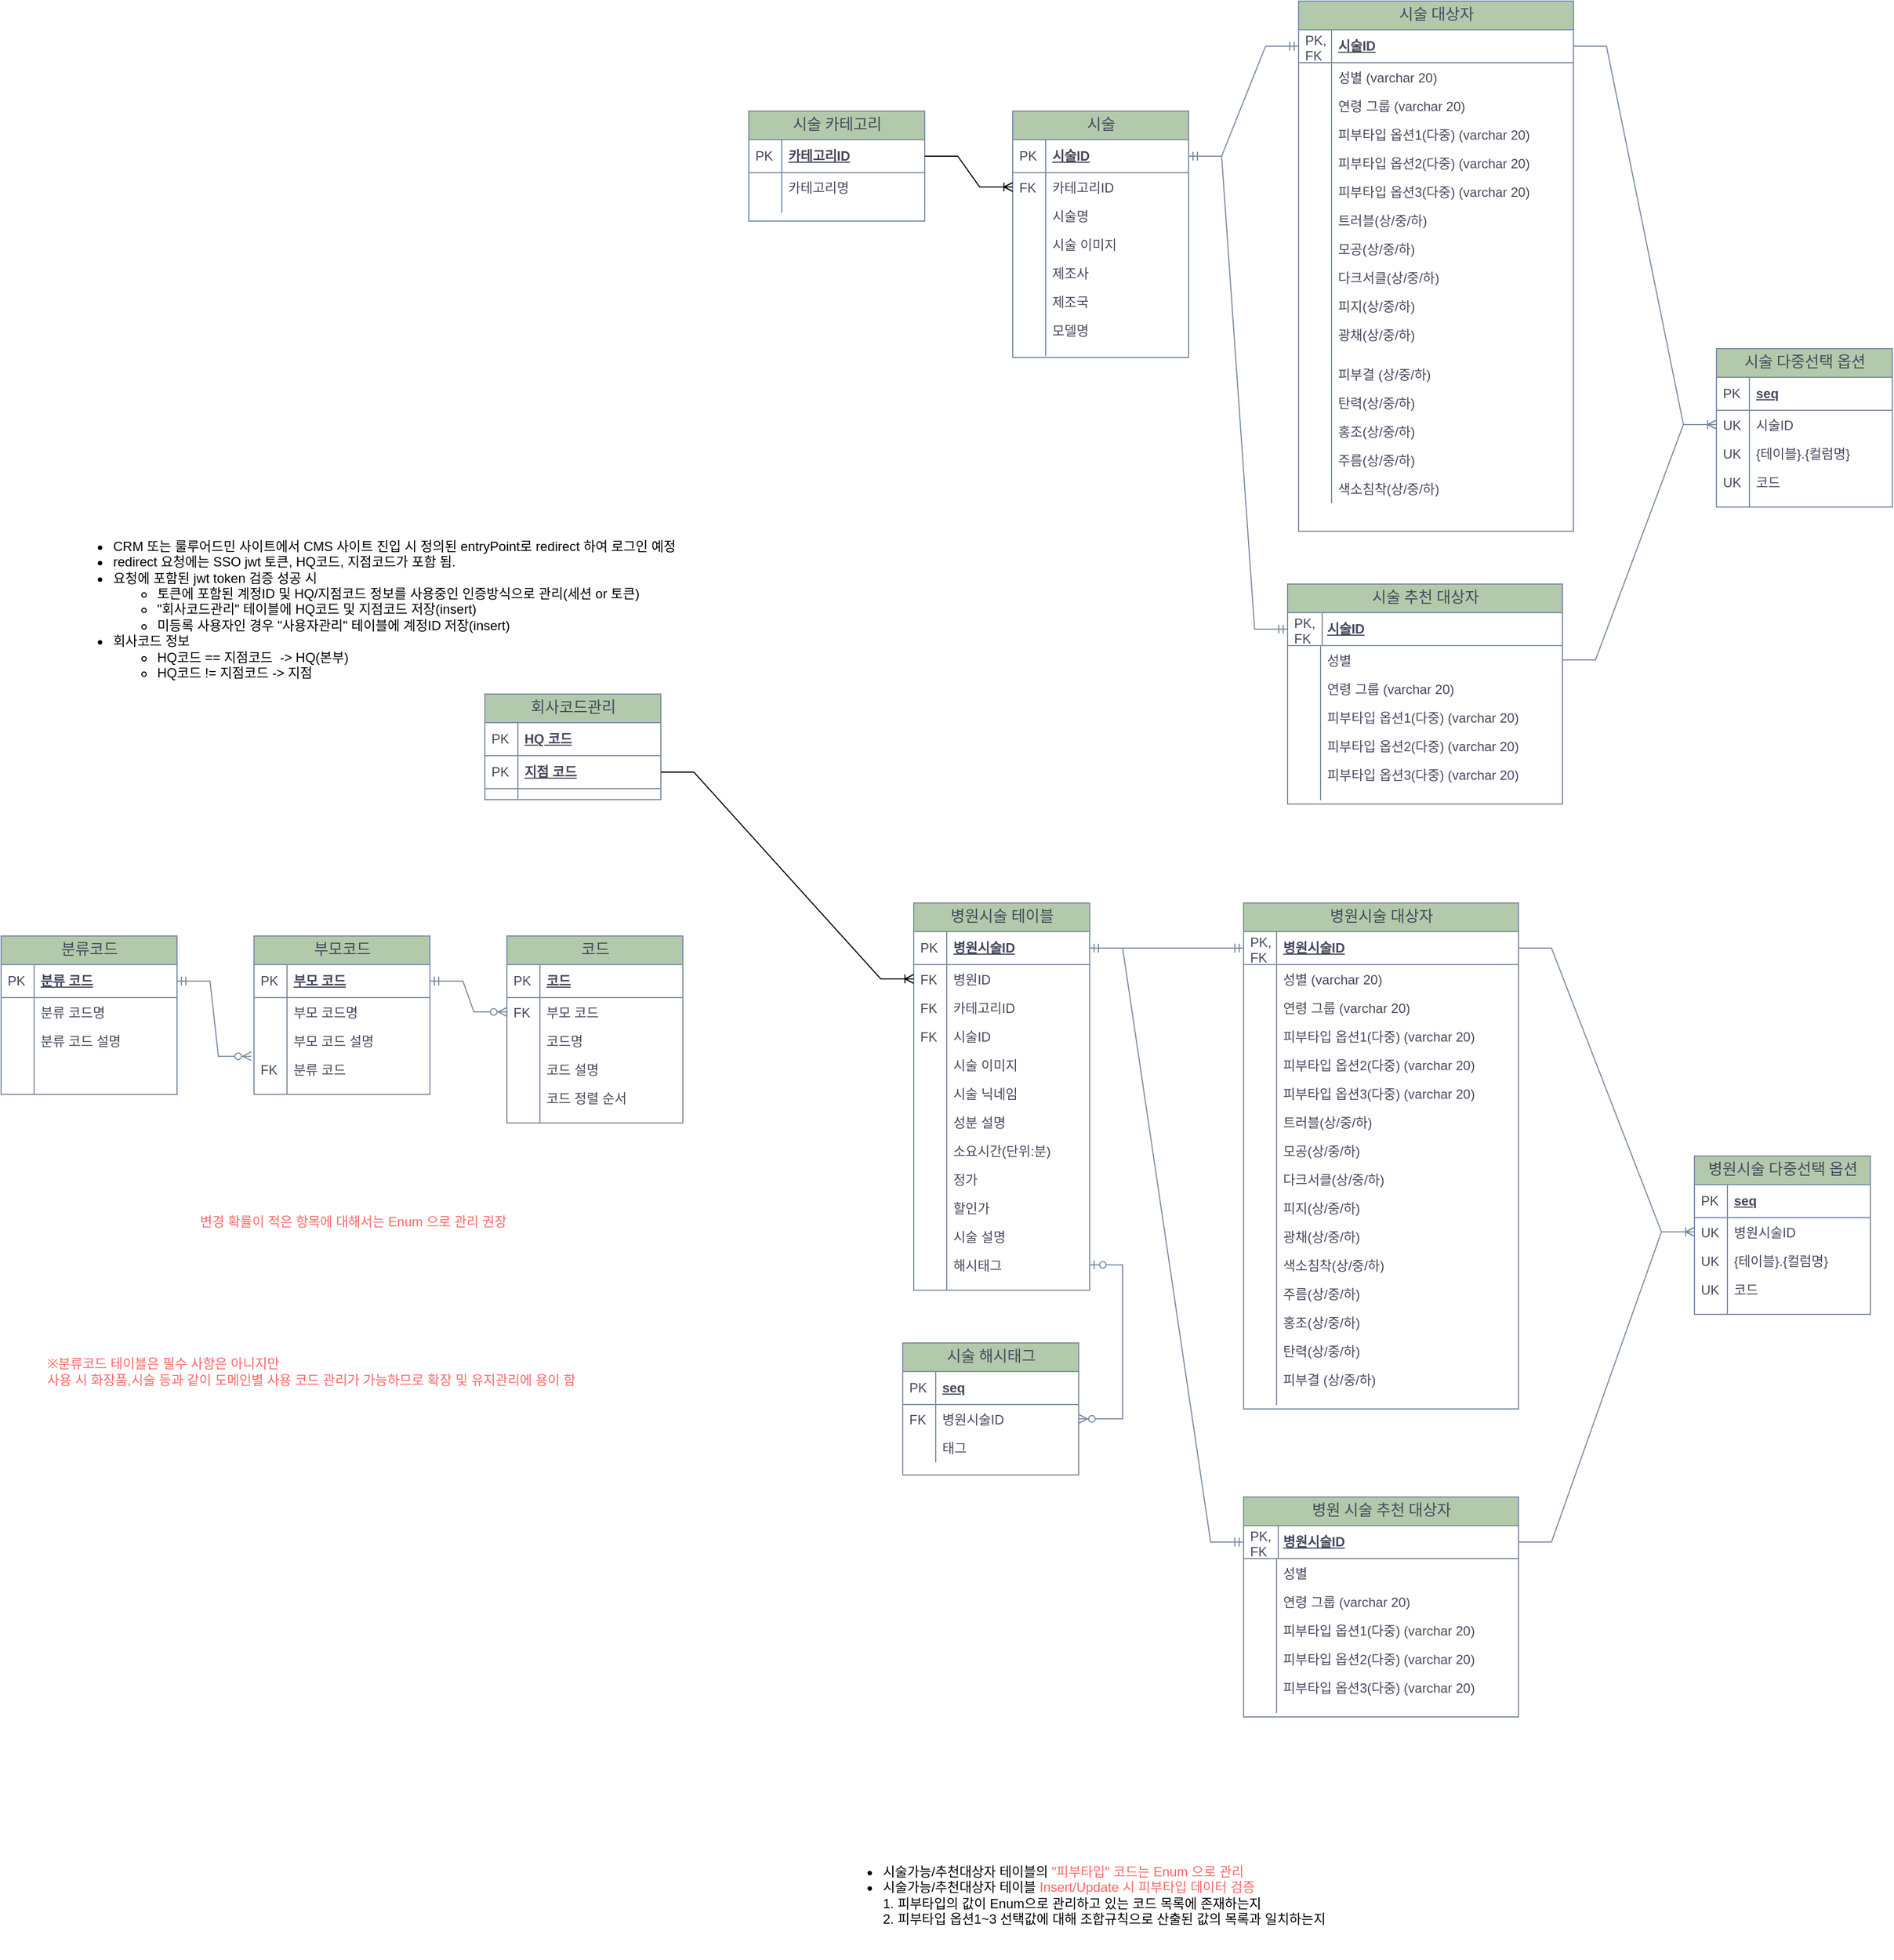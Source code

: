 <mxfile version="21.6.2" type="github">
  <diagram name="Page-1" id="e56a1550-8fbb-45ad-956c-1786394a9013">
    <mxGraphModel dx="2642" dy="1932" grid="1" gridSize="10" guides="1" tooltips="1" connect="1" arrows="1" fold="1" page="1" pageScale="1" pageWidth="1100" pageHeight="850" background="none" math="0" shadow="0">
      <root>
        <mxCell id="0" />
        <mxCell id="1" parent="0" />
        <mxCell id="s8aTRHkVXZxyGGqHwzvx-2" value="병원시술 대상자" style="swimlane;html=1;fontStyle=0;childLayout=stackLayout;horizontal=1;startSize=26;fillColor=#B2C9AB;horizontalStack=0;resizeParent=1;resizeLast=0;collapsible=1;marginBottom=0;swimlaneFillColor=#ffffff;align=center;rounded=0;shadow=0;comic=0;labelBackgroundColor=none;strokeWidth=1;fontFamily=Verdana;fontSize=14;strokeColor=#788AA3;fontColor=#46495D;" parent="1" vertex="1">
          <mxGeometry x="460" y="20" width="250" height="460" as="geometry" />
        </mxCell>
        <mxCell id="s8aTRHkVXZxyGGqHwzvx-3" value="병원시술ID" style="shape=partialRectangle;top=0;left=0;right=0;bottom=1;html=1;align=left;verticalAlign=middle;fillColor=none;spacingLeft=34;spacingRight=4;whiteSpace=wrap;overflow=hidden;rotatable=0;points=[[0,0.5],[1,0.5]];portConstraint=eastwest;dropTarget=0;fontStyle=5;labelBackgroundColor=none;strokeColor=#788AA3;fontColor=#46495D;" parent="s8aTRHkVXZxyGGqHwzvx-2" vertex="1">
          <mxGeometry y="26" width="250" height="30" as="geometry" />
        </mxCell>
        <mxCell id="s8aTRHkVXZxyGGqHwzvx-4" value="PK, FK" style="shape=partialRectangle;top=0;left=0;bottom=0;html=1;fillColor=none;align=left;verticalAlign=middle;spacingLeft=4;spacingRight=4;whiteSpace=wrap;overflow=hidden;rotatable=0;points=[];portConstraint=eastwest;part=1;labelBackgroundColor=none;strokeColor=#788AA3;fontColor=#46495D;" parent="s8aTRHkVXZxyGGqHwzvx-3" vertex="1" connectable="0">
          <mxGeometry width="30" height="30" as="geometry" />
        </mxCell>
        <mxCell id="s8aTRHkVXZxyGGqHwzvx-9" value="성별 (varchar 20)" style="shape=partialRectangle;top=0;left=0;right=0;bottom=0;html=1;align=left;verticalAlign=top;fillColor=none;spacingLeft=34;spacingRight=4;whiteSpace=wrap;overflow=hidden;rotatable=0;points=[[0,0.5],[1,0.5]];portConstraint=eastwest;dropTarget=0;labelBackgroundColor=none;strokeColor=#788AA3;fontColor=#46495D;" parent="s8aTRHkVXZxyGGqHwzvx-2" vertex="1">
          <mxGeometry y="56" width="250" height="26" as="geometry" />
        </mxCell>
        <mxCell id="s8aTRHkVXZxyGGqHwzvx-10" value="" style="shape=partialRectangle;top=0;left=0;bottom=0;html=1;fillColor=none;align=left;verticalAlign=top;spacingLeft=4;spacingRight=4;whiteSpace=wrap;overflow=hidden;rotatable=0;points=[];portConstraint=eastwest;part=1;labelBackgroundColor=none;strokeColor=#788AA3;fontColor=#46495D;" parent="s8aTRHkVXZxyGGqHwzvx-9" vertex="1" connectable="0">
          <mxGeometry width="30" height="26" as="geometry" />
        </mxCell>
        <mxCell id="s8aTRHkVXZxyGGqHwzvx-5" value="연령 그룹 (varchar 20)" style="shape=partialRectangle;top=0;left=0;right=0;bottom=0;html=1;align=left;verticalAlign=top;fillColor=none;spacingLeft=34;spacingRight=4;whiteSpace=wrap;overflow=hidden;rotatable=0;points=[[0,0.5],[1,0.5]];portConstraint=eastwest;dropTarget=0;labelBackgroundColor=none;strokeColor=#788AA3;fontColor=#46495D;" parent="s8aTRHkVXZxyGGqHwzvx-2" vertex="1">
          <mxGeometry y="82" width="250" height="26" as="geometry" />
        </mxCell>
        <mxCell id="s8aTRHkVXZxyGGqHwzvx-6" value="" style="shape=partialRectangle;top=0;left=0;bottom=0;html=1;fillColor=none;align=left;verticalAlign=top;spacingLeft=4;spacingRight=4;whiteSpace=wrap;overflow=hidden;rotatable=0;points=[];portConstraint=eastwest;part=1;labelBackgroundColor=none;strokeColor=#788AA3;fontColor=#46495D;" parent="s8aTRHkVXZxyGGqHwzvx-5" vertex="1" connectable="0">
          <mxGeometry width="30" height="26" as="geometry" />
        </mxCell>
        <mxCell id="s8aTRHkVXZxyGGqHwzvx-7" value="피부타입 옵션1(다중) (varchar 20)" style="shape=partialRectangle;top=0;left=0;right=0;bottom=0;html=1;align=left;verticalAlign=top;fillColor=none;spacingLeft=34;spacingRight=4;whiteSpace=wrap;overflow=hidden;rotatable=0;points=[[0,0.5],[1,0.5]];portConstraint=eastwest;dropTarget=0;labelBackgroundColor=none;strokeColor=#788AA3;fontColor=#46495D;" parent="s8aTRHkVXZxyGGqHwzvx-2" vertex="1">
          <mxGeometry y="108" width="250" height="26" as="geometry" />
        </mxCell>
        <mxCell id="s8aTRHkVXZxyGGqHwzvx-8" value="" style="shape=partialRectangle;top=0;left=0;bottom=0;html=1;fillColor=none;align=left;verticalAlign=top;spacingLeft=4;spacingRight=4;whiteSpace=wrap;overflow=hidden;rotatable=0;points=[];portConstraint=eastwest;part=1;labelBackgroundColor=none;strokeColor=#788AA3;fontColor=#46495D;" parent="s8aTRHkVXZxyGGqHwzvx-7" vertex="1" connectable="0">
          <mxGeometry width="30" height="26" as="geometry" />
        </mxCell>
        <mxCell id="s8aTRHkVXZxyGGqHwzvx-17" value="피부타입 옵션2(다중) (varchar 20)" style="shape=partialRectangle;top=0;left=0;right=0;bottom=0;html=1;align=left;verticalAlign=top;fillColor=none;spacingLeft=34;spacingRight=4;whiteSpace=wrap;overflow=hidden;rotatable=0;points=[[0,0.5],[1,0.5]];portConstraint=eastwest;dropTarget=0;labelBackgroundColor=none;strokeColor=#788AA3;fontColor=#46495D;" parent="s8aTRHkVXZxyGGqHwzvx-2" vertex="1">
          <mxGeometry y="134" width="250" height="26" as="geometry" />
        </mxCell>
        <mxCell id="s8aTRHkVXZxyGGqHwzvx-18" value="" style="shape=partialRectangle;top=0;left=0;bottom=0;html=1;fillColor=none;align=left;verticalAlign=top;spacingLeft=4;spacingRight=4;whiteSpace=wrap;overflow=hidden;rotatable=0;points=[];portConstraint=eastwest;part=1;labelBackgroundColor=none;strokeColor=#788AA3;fontColor=#46495D;" parent="s8aTRHkVXZxyGGqHwzvx-17" vertex="1" connectable="0">
          <mxGeometry width="30" height="26" as="geometry" />
        </mxCell>
        <mxCell id="s8aTRHkVXZxyGGqHwzvx-21" value="피부타입 옵션3(다중) (varchar 20)" style="shape=partialRectangle;top=0;left=0;right=0;bottom=0;html=1;align=left;verticalAlign=top;fillColor=none;spacingLeft=34;spacingRight=4;whiteSpace=wrap;overflow=hidden;rotatable=0;points=[[0,0.5],[1,0.5]];portConstraint=eastwest;dropTarget=0;labelBackgroundColor=none;strokeColor=#788AA3;fontColor=#46495D;" parent="s8aTRHkVXZxyGGqHwzvx-2" vertex="1">
          <mxGeometry y="160" width="250" height="26" as="geometry" />
        </mxCell>
        <mxCell id="s8aTRHkVXZxyGGqHwzvx-22" value="" style="shape=partialRectangle;top=0;left=0;bottom=0;html=1;fillColor=none;align=left;verticalAlign=top;spacingLeft=4;spacingRight=4;whiteSpace=wrap;overflow=hidden;rotatable=0;points=[];portConstraint=eastwest;part=1;labelBackgroundColor=none;strokeColor=#788AA3;fontColor=#46495D;" parent="s8aTRHkVXZxyGGqHwzvx-21" vertex="1" connectable="0">
          <mxGeometry width="30" height="26" as="geometry" />
        </mxCell>
        <mxCell id="suNme6-eA1xpTHc4A4N6-21" value="트러블(상/중/하)" style="shape=partialRectangle;top=0;left=0;right=0;bottom=0;html=1;align=left;verticalAlign=top;fillColor=none;spacingLeft=34;spacingRight=4;whiteSpace=wrap;overflow=hidden;rotatable=0;points=[[0,0.5],[1,0.5]];portConstraint=eastwest;dropTarget=0;labelBackgroundColor=none;strokeColor=#788AA3;fontColor=#46495D;" parent="s8aTRHkVXZxyGGqHwzvx-2" vertex="1">
          <mxGeometry y="186" width="250" height="26" as="geometry" />
        </mxCell>
        <mxCell id="suNme6-eA1xpTHc4A4N6-22" value="" style="shape=partialRectangle;top=0;left=0;bottom=0;html=1;fillColor=none;align=left;verticalAlign=top;spacingLeft=4;spacingRight=4;whiteSpace=wrap;overflow=hidden;rotatable=0;points=[];portConstraint=eastwest;part=1;labelBackgroundColor=none;strokeColor=#788AA3;fontColor=#46495D;" parent="suNme6-eA1xpTHc4A4N6-21" vertex="1" connectable="0">
          <mxGeometry width="30" height="26" as="geometry" />
        </mxCell>
        <mxCell id="suNme6-eA1xpTHc4A4N6-39" value="모공(상/중/하)" style="shape=partialRectangle;top=0;left=0;right=0;bottom=0;html=1;align=left;verticalAlign=top;fillColor=none;spacingLeft=34;spacingRight=4;whiteSpace=wrap;overflow=hidden;rotatable=0;points=[[0,0.5],[1,0.5]];portConstraint=eastwest;dropTarget=0;labelBackgroundColor=none;strokeColor=#788AA3;fontColor=#46495D;" parent="s8aTRHkVXZxyGGqHwzvx-2" vertex="1">
          <mxGeometry y="212" width="250" height="26" as="geometry" />
        </mxCell>
        <mxCell id="suNme6-eA1xpTHc4A4N6-40" value="" style="shape=partialRectangle;top=0;left=0;bottom=0;html=1;fillColor=none;align=left;verticalAlign=top;spacingLeft=4;spacingRight=4;whiteSpace=wrap;overflow=hidden;rotatable=0;points=[];portConstraint=eastwest;part=1;labelBackgroundColor=none;strokeColor=#788AA3;fontColor=#46495D;" parent="suNme6-eA1xpTHc4A4N6-39" vertex="1" connectable="0">
          <mxGeometry width="30" height="26" as="geometry" />
        </mxCell>
        <mxCell id="suNme6-eA1xpTHc4A4N6-37" value="다크서클(상/중/하)" style="shape=partialRectangle;top=0;left=0;right=0;bottom=0;html=1;align=left;verticalAlign=top;fillColor=none;spacingLeft=34;spacingRight=4;whiteSpace=wrap;overflow=hidden;rotatable=0;points=[[0,0.5],[1,0.5]];portConstraint=eastwest;dropTarget=0;labelBackgroundColor=none;strokeColor=#788AA3;fontColor=#46495D;" parent="s8aTRHkVXZxyGGqHwzvx-2" vertex="1">
          <mxGeometry y="238" width="250" height="26" as="geometry" />
        </mxCell>
        <mxCell id="suNme6-eA1xpTHc4A4N6-38" value="" style="shape=partialRectangle;top=0;left=0;bottom=0;html=1;fillColor=none;align=left;verticalAlign=top;spacingLeft=4;spacingRight=4;whiteSpace=wrap;overflow=hidden;rotatable=0;points=[];portConstraint=eastwest;part=1;labelBackgroundColor=none;strokeColor=#788AA3;fontColor=#46495D;" parent="suNme6-eA1xpTHc4A4N6-37" vertex="1" connectable="0">
          <mxGeometry width="30" height="26" as="geometry" />
        </mxCell>
        <mxCell id="suNme6-eA1xpTHc4A4N6-35" value="피지(상/중/하)" style="shape=partialRectangle;top=0;left=0;right=0;bottom=0;html=1;align=left;verticalAlign=top;fillColor=none;spacingLeft=34;spacingRight=4;whiteSpace=wrap;overflow=hidden;rotatable=0;points=[[0,0.5],[1,0.5]];portConstraint=eastwest;dropTarget=0;labelBackgroundColor=none;strokeColor=#788AA3;fontColor=#46495D;" parent="s8aTRHkVXZxyGGqHwzvx-2" vertex="1">
          <mxGeometry y="264" width="250" height="26" as="geometry" />
        </mxCell>
        <mxCell id="suNme6-eA1xpTHc4A4N6-36" value="" style="shape=partialRectangle;top=0;left=0;bottom=0;html=1;fillColor=none;align=left;verticalAlign=top;spacingLeft=4;spacingRight=4;whiteSpace=wrap;overflow=hidden;rotatable=0;points=[];portConstraint=eastwest;part=1;labelBackgroundColor=none;strokeColor=#788AA3;fontColor=#46495D;" parent="suNme6-eA1xpTHc4A4N6-35" vertex="1" connectable="0">
          <mxGeometry width="30" height="26" as="geometry" />
        </mxCell>
        <mxCell id="suNme6-eA1xpTHc4A4N6-33" value="광채(상/중/하)" style="shape=partialRectangle;top=0;left=0;right=0;bottom=0;html=1;align=left;verticalAlign=top;fillColor=none;spacingLeft=34;spacingRight=4;whiteSpace=wrap;overflow=hidden;rotatable=0;points=[[0,0.5],[1,0.5]];portConstraint=eastwest;dropTarget=0;labelBackgroundColor=none;strokeColor=#788AA3;fontColor=#46495D;" parent="s8aTRHkVXZxyGGqHwzvx-2" vertex="1">
          <mxGeometry y="290" width="250" height="26" as="geometry" />
        </mxCell>
        <mxCell id="suNme6-eA1xpTHc4A4N6-34" value="" style="shape=partialRectangle;top=0;left=0;bottom=0;html=1;fillColor=none;align=left;verticalAlign=top;spacingLeft=4;spacingRight=4;whiteSpace=wrap;overflow=hidden;rotatable=0;points=[];portConstraint=eastwest;part=1;labelBackgroundColor=none;strokeColor=#788AA3;fontColor=#46495D;" parent="suNme6-eA1xpTHc4A4N6-33" vertex="1" connectable="0">
          <mxGeometry width="30" height="26" as="geometry" />
        </mxCell>
        <mxCell id="suNme6-eA1xpTHc4A4N6-31" value="색소침착(상/중/하)" style="shape=partialRectangle;top=0;left=0;right=0;bottom=0;html=1;align=left;verticalAlign=top;fillColor=none;spacingLeft=34;spacingRight=4;whiteSpace=wrap;overflow=hidden;rotatable=0;points=[[0,0.5],[1,0.5]];portConstraint=eastwest;dropTarget=0;labelBackgroundColor=none;strokeColor=#788AA3;fontColor=#46495D;" parent="s8aTRHkVXZxyGGqHwzvx-2" vertex="1">
          <mxGeometry y="316" width="250" height="26" as="geometry" />
        </mxCell>
        <mxCell id="suNme6-eA1xpTHc4A4N6-32" value="" style="shape=partialRectangle;top=0;left=0;bottom=0;html=1;fillColor=none;align=left;verticalAlign=top;spacingLeft=4;spacingRight=4;whiteSpace=wrap;overflow=hidden;rotatable=0;points=[];portConstraint=eastwest;part=1;labelBackgroundColor=none;strokeColor=#788AA3;fontColor=#46495D;" parent="suNme6-eA1xpTHc4A4N6-31" vertex="1" connectable="0">
          <mxGeometry width="30" height="26" as="geometry" />
        </mxCell>
        <mxCell id="suNme6-eA1xpTHc4A4N6-29" value="주름(상/중/하)" style="shape=partialRectangle;top=0;left=0;right=0;bottom=0;html=1;align=left;verticalAlign=top;fillColor=none;spacingLeft=34;spacingRight=4;whiteSpace=wrap;overflow=hidden;rotatable=0;points=[[0,0.5],[1,0.5]];portConstraint=eastwest;dropTarget=0;labelBackgroundColor=none;strokeColor=#788AA3;fontColor=#46495D;" parent="s8aTRHkVXZxyGGqHwzvx-2" vertex="1">
          <mxGeometry y="342" width="250" height="26" as="geometry" />
        </mxCell>
        <mxCell id="suNme6-eA1xpTHc4A4N6-30" value="" style="shape=partialRectangle;top=0;left=0;bottom=0;html=1;fillColor=none;align=left;verticalAlign=top;spacingLeft=4;spacingRight=4;whiteSpace=wrap;overflow=hidden;rotatable=0;points=[];portConstraint=eastwest;part=1;labelBackgroundColor=none;strokeColor=#788AA3;fontColor=#46495D;" parent="suNme6-eA1xpTHc4A4N6-29" vertex="1" connectable="0">
          <mxGeometry width="30" height="26" as="geometry" />
        </mxCell>
        <mxCell id="suNme6-eA1xpTHc4A4N6-27" value="홍조(상/중/하)" style="shape=partialRectangle;top=0;left=0;right=0;bottom=0;html=1;align=left;verticalAlign=top;fillColor=none;spacingLeft=34;spacingRight=4;whiteSpace=wrap;overflow=hidden;rotatable=0;points=[[0,0.5],[1,0.5]];portConstraint=eastwest;dropTarget=0;labelBackgroundColor=none;strokeColor=#788AA3;fontColor=#46495D;" parent="s8aTRHkVXZxyGGqHwzvx-2" vertex="1">
          <mxGeometry y="368" width="250" height="26" as="geometry" />
        </mxCell>
        <mxCell id="suNme6-eA1xpTHc4A4N6-28" value="" style="shape=partialRectangle;top=0;left=0;bottom=0;html=1;fillColor=none;align=left;verticalAlign=top;spacingLeft=4;spacingRight=4;whiteSpace=wrap;overflow=hidden;rotatable=0;points=[];portConstraint=eastwest;part=1;labelBackgroundColor=none;strokeColor=#788AA3;fontColor=#46495D;" parent="suNme6-eA1xpTHc4A4N6-27" vertex="1" connectable="0">
          <mxGeometry width="30" height="26" as="geometry" />
        </mxCell>
        <mxCell id="suNme6-eA1xpTHc4A4N6-25" value="탄력(상/중/하)" style="shape=partialRectangle;top=0;left=0;right=0;bottom=0;html=1;align=left;verticalAlign=top;fillColor=none;spacingLeft=34;spacingRight=4;whiteSpace=wrap;overflow=hidden;rotatable=0;points=[[0,0.5],[1,0.5]];portConstraint=eastwest;dropTarget=0;labelBackgroundColor=none;strokeColor=#788AA3;fontColor=#46495D;" parent="s8aTRHkVXZxyGGqHwzvx-2" vertex="1">
          <mxGeometry y="394" width="250" height="26" as="geometry" />
        </mxCell>
        <mxCell id="suNme6-eA1xpTHc4A4N6-26" value="" style="shape=partialRectangle;top=0;left=0;bottom=0;html=1;fillColor=none;align=left;verticalAlign=top;spacingLeft=4;spacingRight=4;whiteSpace=wrap;overflow=hidden;rotatable=0;points=[];portConstraint=eastwest;part=1;labelBackgroundColor=none;strokeColor=#788AA3;fontColor=#46495D;" parent="suNme6-eA1xpTHc4A4N6-25" vertex="1" connectable="0">
          <mxGeometry width="30" height="26" as="geometry" />
        </mxCell>
        <mxCell id="suNme6-eA1xpTHc4A4N6-23" value="피부결 (상/중/하)" style="shape=partialRectangle;top=0;left=0;right=0;bottom=0;html=1;align=left;verticalAlign=top;fillColor=none;spacingLeft=34;spacingRight=4;whiteSpace=wrap;overflow=hidden;rotatable=0;points=[[0,0.5],[1,0.5]];portConstraint=eastwest;dropTarget=0;labelBackgroundColor=none;strokeColor=#788AA3;fontColor=#46495D;" parent="s8aTRHkVXZxyGGqHwzvx-2" vertex="1">
          <mxGeometry y="420" width="250" height="26" as="geometry" />
        </mxCell>
        <mxCell id="suNme6-eA1xpTHc4A4N6-24" value="" style="shape=partialRectangle;top=0;left=0;bottom=0;html=1;fillColor=none;align=left;verticalAlign=top;spacingLeft=4;spacingRight=4;whiteSpace=wrap;overflow=hidden;rotatable=0;points=[];portConstraint=eastwest;part=1;labelBackgroundColor=none;strokeColor=#788AA3;fontColor=#46495D;" parent="suNme6-eA1xpTHc4A4N6-23" vertex="1" connectable="0">
          <mxGeometry width="30" height="26" as="geometry" />
        </mxCell>
        <mxCell id="s8aTRHkVXZxyGGqHwzvx-11" value="" style="shape=partialRectangle;top=0;left=0;right=0;bottom=0;html=1;align=left;verticalAlign=top;fillColor=none;spacingLeft=34;spacingRight=4;whiteSpace=wrap;overflow=hidden;rotatable=0;points=[[0,0.5],[1,0.5]];portConstraint=eastwest;dropTarget=0;labelBackgroundColor=none;strokeColor=#788AA3;fontColor=#46495D;" parent="s8aTRHkVXZxyGGqHwzvx-2" vertex="1">
          <mxGeometry y="446" width="250" height="10" as="geometry" />
        </mxCell>
        <mxCell id="s8aTRHkVXZxyGGqHwzvx-12" value="" style="shape=partialRectangle;top=0;left=0;bottom=0;html=1;fillColor=none;align=left;verticalAlign=top;spacingLeft=4;spacingRight=4;whiteSpace=wrap;overflow=hidden;rotatable=0;points=[];portConstraint=eastwest;part=1;labelBackgroundColor=none;strokeColor=#788AA3;fontColor=#46495D;" parent="s8aTRHkVXZxyGGqHwzvx-11" vertex="1" connectable="0">
          <mxGeometry width="30" height="10" as="geometry" />
        </mxCell>
        <mxCell id="s8aTRHkVXZxyGGqHwzvx-37" value="병원 시술 추천 대상자" style="swimlane;html=1;fontStyle=0;childLayout=stackLayout;horizontal=1;startSize=26;fillColor=#B2C9AB;horizontalStack=0;resizeParent=1;resizeLast=0;collapsible=1;marginBottom=0;swimlaneFillColor=#ffffff;align=center;rounded=0;shadow=0;comic=0;labelBackgroundColor=none;strokeWidth=1;fontFamily=Verdana;fontSize=14;strokeColor=#788AA3;fontColor=#46495D;" parent="1" vertex="1">
          <mxGeometry x="460" y="560" width="250" height="200" as="geometry" />
        </mxCell>
        <mxCell id="s8aTRHkVXZxyGGqHwzvx-38" value="병원시술ID" style="shape=partialRectangle;top=0;left=0;right=0;bottom=1;html=1;align=left;verticalAlign=middle;fillColor=none;spacingLeft=34;spacingRight=4;whiteSpace=wrap;overflow=hidden;rotatable=0;points=[[0,0.5],[1,0.5]];portConstraint=eastwest;dropTarget=0;fontStyle=5;labelBackgroundColor=none;strokeColor=#788AA3;fontColor=#46495D;" parent="s8aTRHkVXZxyGGqHwzvx-37" vertex="1">
          <mxGeometry y="26" width="250" height="30" as="geometry" />
        </mxCell>
        <mxCell id="s8aTRHkVXZxyGGqHwzvx-39" value="PK, FK" style="shape=partialRectangle;top=0;left=0;bottom=0;html=1;fillColor=none;align=left;verticalAlign=middle;spacingLeft=4;spacingRight=4;whiteSpace=wrap;overflow=hidden;rotatable=0;points=[];portConstraint=eastwest;part=1;labelBackgroundColor=none;strokeColor=#788AA3;fontColor=#46495D;" parent="s8aTRHkVXZxyGGqHwzvx-38" vertex="1" connectable="0">
          <mxGeometry width="31.5" height="30" as="geometry" />
        </mxCell>
        <mxCell id="s8aTRHkVXZxyGGqHwzvx-40" value="성별" style="shape=partialRectangle;top=0;left=0;right=0;bottom=0;html=1;align=left;verticalAlign=top;fillColor=none;spacingLeft=34;spacingRight=4;whiteSpace=wrap;overflow=hidden;rotatable=0;points=[[0,0.5],[1,0.5]];portConstraint=eastwest;dropTarget=0;labelBackgroundColor=none;strokeColor=#788AA3;fontColor=#46495D;" parent="s8aTRHkVXZxyGGqHwzvx-37" vertex="1">
          <mxGeometry y="56" width="250" height="26" as="geometry" />
        </mxCell>
        <mxCell id="s8aTRHkVXZxyGGqHwzvx-41" value="" style="shape=partialRectangle;top=0;left=0;bottom=0;html=1;fillColor=none;align=left;verticalAlign=top;spacingLeft=4;spacingRight=4;whiteSpace=wrap;overflow=hidden;rotatable=0;points=[];portConstraint=eastwest;part=1;labelBackgroundColor=none;strokeColor=#788AA3;fontColor=#46495D;" parent="s8aTRHkVXZxyGGqHwzvx-40" vertex="1" connectable="0">
          <mxGeometry width="30" height="26" as="geometry" />
        </mxCell>
        <mxCell id="s8aTRHkVXZxyGGqHwzvx-42" value="연령 그룹 (varchar 20)" style="shape=partialRectangle;top=0;left=0;right=0;bottom=0;html=1;align=left;verticalAlign=top;fillColor=none;spacingLeft=34;spacingRight=4;whiteSpace=wrap;overflow=hidden;rotatable=0;points=[[0,0.5],[1,0.5]];portConstraint=eastwest;dropTarget=0;labelBackgroundColor=none;strokeColor=#788AA3;fontColor=#46495D;" parent="s8aTRHkVXZxyGGqHwzvx-37" vertex="1">
          <mxGeometry y="82" width="250" height="26" as="geometry" />
        </mxCell>
        <mxCell id="s8aTRHkVXZxyGGqHwzvx-43" value="" style="shape=partialRectangle;top=0;left=0;bottom=0;html=1;fillColor=none;align=left;verticalAlign=top;spacingLeft=4;spacingRight=4;whiteSpace=wrap;overflow=hidden;rotatable=0;points=[];portConstraint=eastwest;part=1;labelBackgroundColor=none;strokeColor=#788AA3;fontColor=#46495D;" parent="s8aTRHkVXZxyGGqHwzvx-42" vertex="1" connectable="0">
          <mxGeometry width="30" height="26" as="geometry" />
        </mxCell>
        <mxCell id="s8aTRHkVXZxyGGqHwzvx-44" value="피부타입 옵션1(다중) (varchar 20)" style="shape=partialRectangle;top=0;left=0;right=0;bottom=0;html=1;align=left;verticalAlign=top;fillColor=none;spacingLeft=34;spacingRight=4;whiteSpace=wrap;overflow=hidden;rotatable=0;points=[[0,0.5],[1,0.5]];portConstraint=eastwest;dropTarget=0;labelBackgroundColor=none;strokeColor=#788AA3;fontColor=#46495D;" parent="s8aTRHkVXZxyGGqHwzvx-37" vertex="1">
          <mxGeometry y="108" width="250" height="26" as="geometry" />
        </mxCell>
        <mxCell id="s8aTRHkVXZxyGGqHwzvx-45" value="" style="shape=partialRectangle;top=0;left=0;bottom=0;html=1;fillColor=none;align=left;verticalAlign=top;spacingLeft=4;spacingRight=4;whiteSpace=wrap;overflow=hidden;rotatable=0;points=[];portConstraint=eastwest;part=1;labelBackgroundColor=none;strokeColor=#788AA3;fontColor=#46495D;" parent="s8aTRHkVXZxyGGqHwzvx-44" vertex="1" connectable="0">
          <mxGeometry width="30" height="26" as="geometry" />
        </mxCell>
        <mxCell id="s8aTRHkVXZxyGGqHwzvx-46" value="피부타입 옵션2(다중) (varchar 20)" style="shape=partialRectangle;top=0;left=0;right=0;bottom=0;html=1;align=left;verticalAlign=top;fillColor=none;spacingLeft=34;spacingRight=4;whiteSpace=wrap;overflow=hidden;rotatable=0;points=[[0,0.5],[1,0.5]];portConstraint=eastwest;dropTarget=0;labelBackgroundColor=none;strokeColor=#788AA3;fontColor=#46495D;" parent="s8aTRHkVXZxyGGqHwzvx-37" vertex="1">
          <mxGeometry y="134" width="250" height="26" as="geometry" />
        </mxCell>
        <mxCell id="s8aTRHkVXZxyGGqHwzvx-47" value="" style="shape=partialRectangle;top=0;left=0;bottom=0;html=1;fillColor=none;align=left;verticalAlign=top;spacingLeft=4;spacingRight=4;whiteSpace=wrap;overflow=hidden;rotatable=0;points=[];portConstraint=eastwest;part=1;labelBackgroundColor=none;strokeColor=#788AA3;fontColor=#46495D;" parent="s8aTRHkVXZxyGGqHwzvx-46" vertex="1" connectable="0">
          <mxGeometry width="30" height="26" as="geometry" />
        </mxCell>
        <mxCell id="s8aTRHkVXZxyGGqHwzvx-48" value="피부타입 옵션3(다중) (varchar 20)" style="shape=partialRectangle;top=0;left=0;right=0;bottom=0;html=1;align=left;verticalAlign=top;fillColor=none;spacingLeft=34;spacingRight=4;whiteSpace=wrap;overflow=hidden;rotatable=0;points=[[0,0.5],[1,0.5]];portConstraint=eastwest;dropTarget=0;labelBackgroundColor=none;strokeColor=#788AA3;fontColor=#46495D;" parent="s8aTRHkVXZxyGGqHwzvx-37" vertex="1">
          <mxGeometry y="160" width="250" height="26" as="geometry" />
        </mxCell>
        <mxCell id="s8aTRHkVXZxyGGqHwzvx-49" value="" style="shape=partialRectangle;top=0;left=0;bottom=0;html=1;fillColor=none;align=left;verticalAlign=top;spacingLeft=4;spacingRight=4;whiteSpace=wrap;overflow=hidden;rotatable=0;points=[];portConstraint=eastwest;part=1;labelBackgroundColor=none;strokeColor=#788AA3;fontColor=#46495D;" parent="s8aTRHkVXZxyGGqHwzvx-48" vertex="1" connectable="0">
          <mxGeometry width="30" height="26" as="geometry" />
        </mxCell>
        <mxCell id="s8aTRHkVXZxyGGqHwzvx-54" value="" style="shape=partialRectangle;top=0;left=0;right=0;bottom=0;html=1;align=left;verticalAlign=top;fillColor=none;spacingLeft=34;spacingRight=4;whiteSpace=wrap;overflow=hidden;rotatable=0;points=[[0,0.5],[1,0.5]];portConstraint=eastwest;dropTarget=0;labelBackgroundColor=none;strokeColor=#788AA3;fontColor=#46495D;" parent="s8aTRHkVXZxyGGqHwzvx-37" vertex="1">
          <mxGeometry y="186" width="250" height="10" as="geometry" />
        </mxCell>
        <mxCell id="s8aTRHkVXZxyGGqHwzvx-55" value="" style="shape=partialRectangle;top=0;left=0;bottom=0;html=1;fillColor=none;align=left;verticalAlign=top;spacingLeft=4;spacingRight=4;whiteSpace=wrap;overflow=hidden;rotatable=0;points=[];portConstraint=eastwest;part=1;labelBackgroundColor=none;strokeColor=#788AA3;fontColor=#46495D;" parent="s8aTRHkVXZxyGGqHwzvx-54" vertex="1" connectable="0">
          <mxGeometry width="30" height="10" as="geometry" />
        </mxCell>
        <mxCell id="s8aTRHkVXZxyGGqHwzvx-160" value="병원시술 테이블" style="swimlane;html=1;fontStyle=0;childLayout=stackLayout;horizontal=1;startSize=26;fillColor=#B2C9AB;horizontalStack=0;resizeParent=1;resizeLast=0;collapsible=1;marginBottom=0;swimlaneFillColor=#ffffff;align=center;rounded=0;shadow=0;comic=0;labelBackgroundColor=none;strokeWidth=1;fontFamily=Verdana;fontSize=14;strokeColor=#788AA3;fontColor=#46495D;" parent="1" vertex="1">
          <mxGeometry x="160" y="20" width="160" height="352" as="geometry" />
        </mxCell>
        <mxCell id="s8aTRHkVXZxyGGqHwzvx-161" value="병원시술ID" style="shape=partialRectangle;top=0;left=0;right=0;bottom=1;html=1;align=left;verticalAlign=middle;fillColor=none;spacingLeft=34;spacingRight=4;whiteSpace=wrap;overflow=hidden;rotatable=0;points=[[0,0.5],[1,0.5]];portConstraint=eastwest;dropTarget=0;fontStyle=5;labelBackgroundColor=none;strokeColor=#788AA3;fontColor=#46495D;" parent="s8aTRHkVXZxyGGqHwzvx-160" vertex="1">
          <mxGeometry y="26" width="160" height="30" as="geometry" />
        </mxCell>
        <mxCell id="s8aTRHkVXZxyGGqHwzvx-162" value="PK" style="shape=partialRectangle;top=0;left=0;bottom=0;html=1;fillColor=none;align=left;verticalAlign=middle;spacingLeft=4;spacingRight=4;whiteSpace=wrap;overflow=hidden;rotatable=0;points=[];portConstraint=eastwest;part=1;labelBackgroundColor=none;strokeColor=#788AA3;fontColor=#46495D;" parent="s8aTRHkVXZxyGGqHwzvx-161" vertex="1" connectable="0">
          <mxGeometry width="30" height="30" as="geometry" />
        </mxCell>
        <mxCell id="s8aTRHkVXZxyGGqHwzvx-163" value="병원ID" style="shape=partialRectangle;top=0;left=0;right=0;bottom=0;html=1;align=left;verticalAlign=top;fillColor=none;spacingLeft=34;spacingRight=4;whiteSpace=wrap;overflow=hidden;rotatable=0;points=[[0,0.5],[1,0.5]];portConstraint=eastwest;dropTarget=0;labelBackgroundColor=none;strokeColor=#788AA3;fontColor=#46495D;" parent="s8aTRHkVXZxyGGqHwzvx-160" vertex="1">
          <mxGeometry y="56" width="160" height="26" as="geometry" />
        </mxCell>
        <mxCell id="s8aTRHkVXZxyGGqHwzvx-164" value="FK" style="shape=partialRectangle;top=0;left=0;bottom=0;html=1;fillColor=none;align=left;verticalAlign=top;spacingLeft=4;spacingRight=4;whiteSpace=wrap;overflow=hidden;rotatable=0;points=[];portConstraint=eastwest;part=1;labelBackgroundColor=none;strokeColor=#788AA3;fontColor=#46495D;" parent="s8aTRHkVXZxyGGqHwzvx-163" vertex="1" connectable="0">
          <mxGeometry width="30" height="26" as="geometry" />
        </mxCell>
        <mxCell id="Vb2O8qSX6tOqTRUZdygF-13" value="카테고리ID" style="shape=partialRectangle;top=0;left=0;right=0;bottom=0;html=1;align=left;verticalAlign=top;fillColor=none;spacingLeft=34;spacingRight=4;whiteSpace=wrap;overflow=hidden;rotatable=0;points=[[0,0.5],[1,0.5]];portConstraint=eastwest;dropTarget=0;labelBackgroundColor=none;strokeColor=#788AA3;fontColor=#46495D;" vertex="1" parent="s8aTRHkVXZxyGGqHwzvx-160">
          <mxGeometry y="82" width="160" height="26" as="geometry" />
        </mxCell>
        <mxCell id="Vb2O8qSX6tOqTRUZdygF-14" value="FK" style="shape=partialRectangle;top=0;left=0;bottom=0;html=1;fillColor=none;align=left;verticalAlign=top;spacingLeft=4;spacingRight=4;whiteSpace=wrap;overflow=hidden;rotatable=0;points=[];portConstraint=eastwest;part=1;labelBackgroundColor=none;strokeColor=#788AA3;fontColor=#46495D;" vertex="1" connectable="0" parent="Vb2O8qSX6tOqTRUZdygF-13">
          <mxGeometry width="30" height="26" as="geometry" />
        </mxCell>
        <mxCell id="s8aTRHkVXZxyGGqHwzvx-167" value="시술ID" style="shape=partialRectangle;top=0;left=0;right=0;bottom=0;html=1;align=left;verticalAlign=top;fillColor=none;spacingLeft=34;spacingRight=4;whiteSpace=wrap;overflow=hidden;rotatable=0;points=[[0,0.5],[1,0.5]];portConstraint=eastwest;dropTarget=0;labelBackgroundColor=none;strokeColor=#788AA3;fontColor=#46495D;" parent="s8aTRHkVXZxyGGqHwzvx-160" vertex="1">
          <mxGeometry y="108" width="160" height="26" as="geometry" />
        </mxCell>
        <mxCell id="s8aTRHkVXZxyGGqHwzvx-168" value="FK" style="shape=partialRectangle;top=0;left=0;bottom=0;html=1;fillColor=none;align=left;verticalAlign=top;spacingLeft=4;spacingRight=4;whiteSpace=wrap;overflow=hidden;rotatable=0;points=[];portConstraint=eastwest;part=1;labelBackgroundColor=none;strokeColor=#788AA3;fontColor=#46495D;" parent="s8aTRHkVXZxyGGqHwzvx-167" vertex="1" connectable="0">
          <mxGeometry width="30" height="26" as="geometry" />
        </mxCell>
        <mxCell id="Vb2O8qSX6tOqTRUZdygF-1" value="시술 이미지" style="shape=partialRectangle;top=0;left=0;right=0;bottom=0;html=1;align=left;verticalAlign=top;fillColor=none;spacingLeft=34;spacingRight=4;whiteSpace=wrap;overflow=hidden;rotatable=0;points=[[0,0.5],[1,0.5]];portConstraint=eastwest;dropTarget=0;labelBackgroundColor=none;strokeColor=#788AA3;fontColor=#46495D;" vertex="1" parent="s8aTRHkVXZxyGGqHwzvx-160">
          <mxGeometry y="134" width="160" height="26" as="geometry" />
        </mxCell>
        <mxCell id="Vb2O8qSX6tOqTRUZdygF-2" value="" style="shape=partialRectangle;top=0;left=0;bottom=0;html=1;fillColor=none;align=left;verticalAlign=top;spacingLeft=4;spacingRight=4;whiteSpace=wrap;overflow=hidden;rotatable=0;points=[];portConstraint=eastwest;part=1;labelBackgroundColor=none;strokeColor=#788AA3;fontColor=#46495D;" vertex="1" connectable="0" parent="Vb2O8qSX6tOqTRUZdygF-1">
          <mxGeometry width="30" height="26" as="geometry" />
        </mxCell>
        <mxCell id="s8aTRHkVXZxyGGqHwzvx-169" value="시술 닉네임" style="shape=partialRectangle;top=0;left=0;right=0;bottom=0;html=1;align=left;verticalAlign=top;fillColor=none;spacingLeft=34;spacingRight=4;whiteSpace=wrap;overflow=hidden;rotatable=0;points=[[0,0.5],[1,0.5]];portConstraint=eastwest;dropTarget=0;labelBackgroundColor=none;strokeColor=#788AA3;fontColor=#46495D;" parent="s8aTRHkVXZxyGGqHwzvx-160" vertex="1">
          <mxGeometry y="160" width="160" height="26" as="geometry" />
        </mxCell>
        <mxCell id="s8aTRHkVXZxyGGqHwzvx-170" value="" style="shape=partialRectangle;top=0;left=0;bottom=0;html=1;fillColor=none;align=left;verticalAlign=top;spacingLeft=4;spacingRight=4;whiteSpace=wrap;overflow=hidden;rotatable=0;points=[];portConstraint=eastwest;part=1;labelBackgroundColor=none;strokeColor=#788AA3;fontColor=#46495D;" parent="s8aTRHkVXZxyGGqHwzvx-169" vertex="1" connectable="0">
          <mxGeometry width="30" height="26" as="geometry" />
        </mxCell>
        <mxCell id="N3Z6m8R5QKqXO_m7Msgg-6" value="성분 설명" style="shape=partialRectangle;top=0;left=0;right=0;bottom=0;html=1;align=left;verticalAlign=top;fillColor=none;spacingLeft=34;spacingRight=4;whiteSpace=wrap;overflow=hidden;rotatable=0;points=[[0,0.5],[1,0.5]];portConstraint=eastwest;dropTarget=0;labelBackgroundColor=none;strokeColor=#788AA3;fontColor=#46495D;" parent="s8aTRHkVXZxyGGqHwzvx-160" vertex="1">
          <mxGeometry y="186" width="160" height="26" as="geometry" />
        </mxCell>
        <mxCell id="N3Z6m8R5QKqXO_m7Msgg-7" value="" style="shape=partialRectangle;top=0;left=0;bottom=0;html=1;fillColor=none;align=left;verticalAlign=top;spacingLeft=4;spacingRight=4;whiteSpace=wrap;overflow=hidden;rotatable=0;points=[];portConstraint=eastwest;part=1;labelBackgroundColor=none;strokeColor=#788AA3;fontColor=#46495D;" parent="N3Z6m8R5QKqXO_m7Msgg-6" vertex="1" connectable="0">
          <mxGeometry width="30" height="26" as="geometry" />
        </mxCell>
        <mxCell id="N3Z6m8R5QKqXO_m7Msgg-4" value="소요시간(단위:분)" style="shape=partialRectangle;top=0;left=0;right=0;bottom=0;html=1;align=left;verticalAlign=top;fillColor=none;spacingLeft=34;spacingRight=4;whiteSpace=wrap;overflow=hidden;rotatable=0;points=[[0,0.5],[1,0.5]];portConstraint=eastwest;dropTarget=0;labelBackgroundColor=none;strokeColor=#788AA3;fontColor=#46495D;" parent="s8aTRHkVXZxyGGqHwzvx-160" vertex="1">
          <mxGeometry y="212" width="160" height="26" as="geometry" />
        </mxCell>
        <mxCell id="N3Z6m8R5QKqXO_m7Msgg-5" value="" style="shape=partialRectangle;top=0;left=0;bottom=0;html=1;fillColor=none;align=left;verticalAlign=top;spacingLeft=4;spacingRight=4;whiteSpace=wrap;overflow=hidden;rotatable=0;points=[];portConstraint=eastwest;part=1;labelBackgroundColor=none;strokeColor=#788AA3;fontColor=#46495D;" parent="N3Z6m8R5QKqXO_m7Msgg-4" vertex="1" connectable="0">
          <mxGeometry width="30" height="26" as="geometry" />
        </mxCell>
        <mxCell id="s8aTRHkVXZxyGGqHwzvx-171" value="정가" style="shape=partialRectangle;top=0;left=0;right=0;bottom=0;html=1;align=left;verticalAlign=top;fillColor=none;spacingLeft=34;spacingRight=4;whiteSpace=wrap;overflow=hidden;rotatable=0;points=[[0,0.5],[1,0.5]];portConstraint=eastwest;dropTarget=0;labelBackgroundColor=none;strokeColor=#788AA3;fontColor=#46495D;" parent="s8aTRHkVXZxyGGqHwzvx-160" vertex="1">
          <mxGeometry y="238" width="160" height="26" as="geometry" />
        </mxCell>
        <mxCell id="s8aTRHkVXZxyGGqHwzvx-172" value="" style="shape=partialRectangle;top=0;left=0;bottom=0;html=1;fillColor=none;align=left;verticalAlign=top;spacingLeft=4;spacingRight=4;whiteSpace=wrap;overflow=hidden;rotatable=0;points=[];portConstraint=eastwest;part=1;labelBackgroundColor=none;strokeColor=#788AA3;fontColor=#46495D;" parent="s8aTRHkVXZxyGGqHwzvx-171" vertex="1" connectable="0">
          <mxGeometry width="30" height="26" as="geometry" />
        </mxCell>
        <mxCell id="suNme6-eA1xpTHc4A4N6-41" value="할인가" style="shape=partialRectangle;top=0;left=0;right=0;bottom=0;html=1;align=left;verticalAlign=top;fillColor=none;spacingLeft=34;spacingRight=4;whiteSpace=wrap;overflow=hidden;rotatable=0;points=[[0,0.5],[1,0.5]];portConstraint=eastwest;dropTarget=0;labelBackgroundColor=none;strokeColor=#788AA3;fontColor=#46495D;" parent="s8aTRHkVXZxyGGqHwzvx-160" vertex="1">
          <mxGeometry y="264" width="160" height="26" as="geometry" />
        </mxCell>
        <mxCell id="suNme6-eA1xpTHc4A4N6-42" value="" style="shape=partialRectangle;top=0;left=0;bottom=0;html=1;fillColor=none;align=left;verticalAlign=top;spacingLeft=4;spacingRight=4;whiteSpace=wrap;overflow=hidden;rotatable=0;points=[];portConstraint=eastwest;part=1;labelBackgroundColor=none;strokeColor=#788AA3;fontColor=#46495D;" parent="suNme6-eA1xpTHc4A4N6-41" vertex="1" connectable="0">
          <mxGeometry width="30" height="26" as="geometry" />
        </mxCell>
        <mxCell id="s8aTRHkVXZxyGGqHwzvx-217" value="시술 설명" style="shape=partialRectangle;top=0;left=0;right=0;bottom=0;html=1;align=left;verticalAlign=top;fillColor=none;spacingLeft=34;spacingRight=4;whiteSpace=wrap;overflow=hidden;rotatable=0;points=[[0,0.5],[1,0.5]];portConstraint=eastwest;dropTarget=0;labelBackgroundColor=none;strokeColor=#788AA3;fontColor=#46495D;" parent="s8aTRHkVXZxyGGqHwzvx-160" vertex="1">
          <mxGeometry y="290" width="160" height="26" as="geometry" />
        </mxCell>
        <mxCell id="s8aTRHkVXZxyGGqHwzvx-218" value="" style="shape=partialRectangle;top=0;left=0;bottom=0;html=1;fillColor=none;align=left;verticalAlign=top;spacingLeft=4;spacingRight=4;whiteSpace=wrap;overflow=hidden;rotatable=0;points=[];portConstraint=eastwest;part=1;labelBackgroundColor=none;strokeColor=#788AA3;fontColor=#46495D;" parent="s8aTRHkVXZxyGGqHwzvx-217" vertex="1" connectable="0">
          <mxGeometry width="30" height="26" as="geometry" />
        </mxCell>
        <mxCell id="s8aTRHkVXZxyGGqHwzvx-219" value="해시태그" style="shape=partialRectangle;top=0;left=0;right=0;bottom=0;html=1;align=left;verticalAlign=top;fillColor=none;spacingLeft=34;spacingRight=4;whiteSpace=wrap;overflow=hidden;rotatable=0;points=[[0,0.5],[1,0.5]];portConstraint=eastwest;dropTarget=0;labelBackgroundColor=none;strokeColor=#788AA3;fontColor=#46495D;" parent="s8aTRHkVXZxyGGqHwzvx-160" vertex="1">
          <mxGeometry y="316" width="160" height="26" as="geometry" />
        </mxCell>
        <mxCell id="s8aTRHkVXZxyGGqHwzvx-220" value="" style="shape=partialRectangle;top=0;left=0;bottom=0;html=1;fillColor=none;align=left;verticalAlign=top;spacingLeft=4;spacingRight=4;whiteSpace=wrap;overflow=hidden;rotatable=0;points=[];portConstraint=eastwest;part=1;labelBackgroundColor=none;strokeColor=#788AA3;fontColor=#46495D;" parent="s8aTRHkVXZxyGGqHwzvx-219" vertex="1" connectable="0">
          <mxGeometry width="30" height="26" as="geometry" />
        </mxCell>
        <mxCell id="s8aTRHkVXZxyGGqHwzvx-173" value="" style="shape=partialRectangle;top=0;left=0;right=0;bottom=0;html=1;align=left;verticalAlign=top;fillColor=none;spacingLeft=34;spacingRight=4;whiteSpace=wrap;overflow=hidden;rotatable=0;points=[[0,0.5],[1,0.5]];portConstraint=eastwest;dropTarget=0;labelBackgroundColor=none;strokeColor=#788AA3;fontColor=#46495D;" parent="s8aTRHkVXZxyGGqHwzvx-160" vertex="1">
          <mxGeometry y="342" width="160" height="10" as="geometry" />
        </mxCell>
        <mxCell id="s8aTRHkVXZxyGGqHwzvx-174" value="" style="shape=partialRectangle;top=0;left=0;bottom=0;html=1;fillColor=none;align=left;verticalAlign=top;spacingLeft=4;spacingRight=4;whiteSpace=wrap;overflow=hidden;rotatable=0;points=[];portConstraint=eastwest;part=1;labelBackgroundColor=none;strokeColor=#788AA3;fontColor=#46495D;" parent="s8aTRHkVXZxyGGqHwzvx-173" vertex="1" connectable="0">
          <mxGeometry width="30" height="10" as="geometry" />
        </mxCell>
        <mxCell id="s8aTRHkVXZxyGGqHwzvx-212" value="" style="edgeStyle=entityRelationEdgeStyle;fontSize=12;html=1;endArrow=ERmandOne;startArrow=ERmandOne;rounded=0;strokeColor=#788AA3;fontColor=#46495D;fillColor=#B2C9AB;" parent="1" source="s8aTRHkVXZxyGGqHwzvx-161" target="s8aTRHkVXZxyGGqHwzvx-3" edge="1">
          <mxGeometry width="100" height="100" relative="1" as="geometry">
            <mxPoint x="280" y="260" as="sourcePoint" />
            <mxPoint x="380" y="160" as="targetPoint" />
          </mxGeometry>
        </mxCell>
        <mxCell id="s8aTRHkVXZxyGGqHwzvx-213" value="" style="edgeStyle=entityRelationEdgeStyle;fontSize=12;html=1;endArrow=ERmandOne;startArrow=ERmandOne;rounded=0;strokeColor=#788AA3;fontColor=#46495D;fillColor=#B2C9AB;" parent="1" source="s8aTRHkVXZxyGGqHwzvx-161" target="s8aTRHkVXZxyGGqHwzvx-38" edge="1">
          <mxGeometry width="100" height="100" relative="1" as="geometry">
            <mxPoint x="330" y="71" as="sourcePoint" />
            <mxPoint x="470" y="69" as="targetPoint" />
          </mxGeometry>
        </mxCell>
        <mxCell id="s8aTRHkVXZxyGGqHwzvx-221" value="시술 해시태그" style="swimlane;html=1;fontStyle=0;childLayout=stackLayout;horizontal=1;startSize=26;fillColor=#B2C9AB;horizontalStack=0;resizeParent=1;resizeLast=0;collapsible=1;marginBottom=0;swimlaneFillColor=#ffffff;align=center;rounded=0;shadow=0;comic=0;labelBackgroundColor=none;strokeWidth=1;fontFamily=Verdana;fontSize=14;strokeColor=#788AA3;fontColor=#46495D;" parent="1" vertex="1">
          <mxGeometry x="150" y="420" width="160" height="120" as="geometry" />
        </mxCell>
        <mxCell id="s8aTRHkVXZxyGGqHwzvx-222" value="seq" style="shape=partialRectangle;top=0;left=0;right=0;bottom=1;html=1;align=left;verticalAlign=middle;fillColor=none;spacingLeft=34;spacingRight=4;whiteSpace=wrap;overflow=hidden;rotatable=0;points=[[0,0.5],[1,0.5]];portConstraint=eastwest;dropTarget=0;fontStyle=5;labelBackgroundColor=none;strokeColor=#788AA3;fontColor=#46495D;" parent="s8aTRHkVXZxyGGqHwzvx-221" vertex="1">
          <mxGeometry y="26" width="160" height="30" as="geometry" />
        </mxCell>
        <mxCell id="s8aTRHkVXZxyGGqHwzvx-223" value="PK" style="shape=partialRectangle;top=0;left=0;bottom=0;html=1;fillColor=none;align=left;verticalAlign=middle;spacingLeft=4;spacingRight=4;whiteSpace=wrap;overflow=hidden;rotatable=0;points=[];portConstraint=eastwest;part=1;labelBackgroundColor=none;strokeColor=#788AA3;fontColor=#46495D;" parent="s8aTRHkVXZxyGGqHwzvx-222" vertex="1" connectable="0">
          <mxGeometry width="30" height="30" as="geometry" />
        </mxCell>
        <mxCell id="s8aTRHkVXZxyGGqHwzvx-224" value="병원시술ID" style="shape=partialRectangle;top=0;left=0;right=0;bottom=0;html=1;align=left;verticalAlign=top;fillColor=none;spacingLeft=34;spacingRight=4;whiteSpace=wrap;overflow=hidden;rotatable=0;points=[[0,0.5],[1,0.5]];portConstraint=eastwest;dropTarget=0;labelBackgroundColor=none;strokeColor=#788AA3;fontColor=#46495D;" parent="s8aTRHkVXZxyGGqHwzvx-221" vertex="1">
          <mxGeometry y="56" width="160" height="26" as="geometry" />
        </mxCell>
        <mxCell id="s8aTRHkVXZxyGGqHwzvx-225" value="FK" style="shape=partialRectangle;top=0;left=0;bottom=0;html=1;fillColor=none;align=left;verticalAlign=top;spacingLeft=4;spacingRight=4;whiteSpace=wrap;overflow=hidden;rotatable=0;points=[];portConstraint=eastwest;part=1;labelBackgroundColor=none;strokeColor=#788AA3;fontColor=#46495D;" parent="s8aTRHkVXZxyGGqHwzvx-224" vertex="1" connectable="0">
          <mxGeometry width="30" height="26" as="geometry" />
        </mxCell>
        <mxCell id="s8aTRHkVXZxyGGqHwzvx-226" value="태그" style="shape=partialRectangle;top=0;left=0;right=0;bottom=0;html=1;align=left;verticalAlign=top;fillColor=none;spacingLeft=34;spacingRight=4;whiteSpace=wrap;overflow=hidden;rotatable=0;points=[[0,0.5],[1,0.5]];portConstraint=eastwest;dropTarget=0;labelBackgroundColor=none;strokeColor=#788AA3;fontColor=#46495D;" parent="s8aTRHkVXZxyGGqHwzvx-221" vertex="1">
          <mxGeometry y="82" width="160" height="26" as="geometry" />
        </mxCell>
        <mxCell id="s8aTRHkVXZxyGGqHwzvx-227" value="" style="shape=partialRectangle;top=0;left=0;bottom=0;html=1;fillColor=none;align=left;verticalAlign=top;spacingLeft=4;spacingRight=4;whiteSpace=wrap;overflow=hidden;rotatable=0;points=[];portConstraint=eastwest;part=1;labelBackgroundColor=none;strokeColor=#788AA3;fontColor=#46495D;" parent="s8aTRHkVXZxyGGqHwzvx-226" vertex="1" connectable="0">
          <mxGeometry width="30" height="26" as="geometry" />
        </mxCell>
        <mxCell id="s8aTRHkVXZxyGGqHwzvx-236" value="" style="edgeStyle=entityRelationEdgeStyle;fontSize=12;html=1;endArrow=ERzeroToMany;startArrow=ERzeroToOne;rounded=0;strokeColor=#788AA3;fontColor=#46495D;fillColor=#B2C9AB;" parent="1" source="s8aTRHkVXZxyGGqHwzvx-219" target="s8aTRHkVXZxyGGqHwzvx-224" edge="1">
          <mxGeometry width="100" height="100" relative="1" as="geometry">
            <mxPoint x="280" y="380" as="sourcePoint" />
            <mxPoint x="380" y="280" as="targetPoint" />
          </mxGeometry>
        </mxCell>
        <mxCell id="s8aTRHkVXZxyGGqHwzvx-302" value="부모코드" style="swimlane;html=1;fontStyle=0;childLayout=stackLayout;horizontal=1;startSize=26;fillColor=#B2C9AB;horizontalStack=0;resizeParent=1;resizeLast=0;collapsible=1;marginBottom=0;swimlaneFillColor=#ffffff;align=center;rounded=0;shadow=0;comic=0;labelBackgroundColor=none;strokeWidth=1;fontFamily=Verdana;fontSize=14;strokeColor=#788AA3;fontColor=#46495D;" parent="1" vertex="1">
          <mxGeometry x="-440" y="50" width="160" height="144" as="geometry" />
        </mxCell>
        <mxCell id="s8aTRHkVXZxyGGqHwzvx-303" value="부모 코드" style="shape=partialRectangle;top=0;left=0;right=0;bottom=1;html=1;align=left;verticalAlign=middle;fillColor=none;spacingLeft=34;spacingRight=4;whiteSpace=wrap;overflow=hidden;rotatable=0;points=[[0,0.5],[1,0.5]];portConstraint=eastwest;dropTarget=0;fontStyle=5;labelBackgroundColor=none;strokeColor=#788AA3;fontColor=#46495D;" parent="s8aTRHkVXZxyGGqHwzvx-302" vertex="1">
          <mxGeometry y="26" width="160" height="30" as="geometry" />
        </mxCell>
        <mxCell id="s8aTRHkVXZxyGGqHwzvx-304" value="PK" style="shape=partialRectangle;top=0;left=0;bottom=0;html=1;fillColor=none;align=left;verticalAlign=middle;spacingLeft=4;spacingRight=4;whiteSpace=wrap;overflow=hidden;rotatable=0;points=[];portConstraint=eastwest;part=1;labelBackgroundColor=none;strokeColor=#788AA3;fontColor=#46495D;" parent="s8aTRHkVXZxyGGqHwzvx-303" vertex="1" connectable="0">
          <mxGeometry width="30" height="30" as="geometry" />
        </mxCell>
        <mxCell id="s8aTRHkVXZxyGGqHwzvx-305" value="부모 코드명" style="shape=partialRectangle;top=0;left=0;right=0;bottom=0;html=1;align=left;verticalAlign=top;fillColor=none;spacingLeft=34;spacingRight=4;whiteSpace=wrap;overflow=hidden;rotatable=0;points=[[0,0.5],[1,0.5]];portConstraint=eastwest;dropTarget=0;labelBackgroundColor=none;strokeColor=#788AA3;fontColor=#46495D;" parent="s8aTRHkVXZxyGGqHwzvx-302" vertex="1">
          <mxGeometry y="56" width="160" height="26" as="geometry" />
        </mxCell>
        <mxCell id="s8aTRHkVXZxyGGqHwzvx-306" value="" style="shape=partialRectangle;top=0;left=0;bottom=0;html=1;fillColor=none;align=left;verticalAlign=top;spacingLeft=4;spacingRight=4;whiteSpace=wrap;overflow=hidden;rotatable=0;points=[];portConstraint=eastwest;part=1;labelBackgroundColor=none;strokeColor=#788AA3;fontColor=#46495D;" parent="s8aTRHkVXZxyGGqHwzvx-305" vertex="1" connectable="0">
          <mxGeometry width="30" height="26" as="geometry" />
        </mxCell>
        <mxCell id="s8aTRHkVXZxyGGqHwzvx-309" value="부모 코드 설명" style="shape=partialRectangle;top=0;left=0;right=0;bottom=0;html=1;align=left;verticalAlign=top;fillColor=none;spacingLeft=34;spacingRight=4;whiteSpace=wrap;overflow=hidden;rotatable=0;points=[[0,0.5],[1,0.5]];portConstraint=eastwest;dropTarget=0;labelBackgroundColor=none;strokeColor=#788AA3;fontColor=#46495D;" parent="s8aTRHkVXZxyGGqHwzvx-302" vertex="1">
          <mxGeometry y="82" width="160" height="26" as="geometry" />
        </mxCell>
        <mxCell id="s8aTRHkVXZxyGGqHwzvx-310" value="" style="shape=partialRectangle;top=0;left=0;bottom=0;html=1;fillColor=none;align=left;verticalAlign=top;spacingLeft=4;spacingRight=4;whiteSpace=wrap;overflow=hidden;rotatable=0;points=[];portConstraint=eastwest;part=1;labelBackgroundColor=none;strokeColor=#788AA3;fontColor=#46495D;" parent="s8aTRHkVXZxyGGqHwzvx-309" vertex="1" connectable="0">
          <mxGeometry width="30" height="26" as="geometry" />
        </mxCell>
        <mxCell id="s8aTRHkVXZxyGGqHwzvx-311" value="분류 코드" style="shape=partialRectangle;top=0;left=0;right=0;bottom=0;html=1;align=left;verticalAlign=top;fillColor=none;spacingLeft=34;spacingRight=4;whiteSpace=wrap;overflow=hidden;rotatable=0;points=[[0,0.5],[1,0.5]];portConstraint=eastwest;dropTarget=0;labelBackgroundColor=none;strokeColor=#788AA3;fontColor=#46495D;" parent="s8aTRHkVXZxyGGqHwzvx-302" vertex="1">
          <mxGeometry y="108" width="160" height="26" as="geometry" />
        </mxCell>
        <mxCell id="s8aTRHkVXZxyGGqHwzvx-312" value="FK" style="shape=partialRectangle;top=0;left=0;bottom=0;html=1;fillColor=none;align=left;verticalAlign=top;spacingLeft=4;spacingRight=4;whiteSpace=wrap;overflow=hidden;rotatable=0;points=[];portConstraint=eastwest;part=1;labelBackgroundColor=none;strokeColor=#788AA3;fontColor=#46495D;" parent="s8aTRHkVXZxyGGqHwzvx-311" vertex="1" connectable="0">
          <mxGeometry width="30" height="26" as="geometry" />
        </mxCell>
        <mxCell id="s8aTRHkVXZxyGGqHwzvx-315" value="" style="shape=partialRectangle;top=0;left=0;right=0;bottom=0;html=1;align=left;verticalAlign=top;fillColor=none;spacingLeft=34;spacingRight=4;whiteSpace=wrap;overflow=hidden;rotatable=0;points=[[0,0.5],[1,0.5]];portConstraint=eastwest;dropTarget=0;labelBackgroundColor=none;strokeColor=#788AA3;fontColor=#46495D;" parent="s8aTRHkVXZxyGGqHwzvx-302" vertex="1">
          <mxGeometry y="134" width="160" height="10" as="geometry" />
        </mxCell>
        <mxCell id="s8aTRHkVXZxyGGqHwzvx-316" value="" style="shape=partialRectangle;top=0;left=0;bottom=0;html=1;fillColor=none;align=left;verticalAlign=top;spacingLeft=4;spacingRight=4;whiteSpace=wrap;overflow=hidden;rotatable=0;points=[];portConstraint=eastwest;part=1;labelBackgroundColor=none;strokeColor=#788AA3;fontColor=#46495D;" parent="s8aTRHkVXZxyGGqHwzvx-315" vertex="1" connectable="0">
          <mxGeometry width="30" height="10" as="geometry" />
        </mxCell>
        <mxCell id="s8aTRHkVXZxyGGqHwzvx-317" value="코드" style="swimlane;html=1;fontStyle=0;childLayout=stackLayout;horizontal=1;startSize=26;fillColor=#B2C9AB;horizontalStack=0;resizeParent=1;resizeLast=0;collapsible=1;marginBottom=0;swimlaneFillColor=#ffffff;align=center;rounded=0;shadow=0;comic=0;labelBackgroundColor=none;strokeWidth=1;fontFamily=Verdana;fontSize=14;strokeColor=#788AA3;fontColor=#46495D;" parent="1" vertex="1">
          <mxGeometry x="-210" y="50" width="160" height="170" as="geometry" />
        </mxCell>
        <mxCell id="s8aTRHkVXZxyGGqHwzvx-318" value="코드" style="shape=partialRectangle;top=0;left=0;right=0;bottom=1;html=1;align=left;verticalAlign=middle;fillColor=none;spacingLeft=34;spacingRight=4;whiteSpace=wrap;overflow=hidden;rotatable=0;points=[[0,0.5],[1,0.5]];portConstraint=eastwest;dropTarget=0;fontStyle=5;labelBackgroundColor=none;strokeColor=#788AA3;fontColor=#46495D;" parent="s8aTRHkVXZxyGGqHwzvx-317" vertex="1">
          <mxGeometry y="26" width="160" height="30" as="geometry" />
        </mxCell>
        <mxCell id="s8aTRHkVXZxyGGqHwzvx-319" value="PK" style="shape=partialRectangle;top=0;left=0;bottom=0;html=1;fillColor=none;align=left;verticalAlign=middle;spacingLeft=4;spacingRight=4;whiteSpace=wrap;overflow=hidden;rotatable=0;points=[];portConstraint=eastwest;part=1;labelBackgroundColor=none;strokeColor=#788AA3;fontColor=#46495D;" parent="s8aTRHkVXZxyGGqHwzvx-318" vertex="1" connectable="0">
          <mxGeometry width="30" height="30" as="geometry" />
        </mxCell>
        <mxCell id="s8aTRHkVXZxyGGqHwzvx-320" value="부모 코드" style="shape=partialRectangle;top=0;left=0;right=0;bottom=0;html=1;align=left;verticalAlign=top;fillColor=none;spacingLeft=34;spacingRight=4;whiteSpace=wrap;overflow=hidden;rotatable=0;points=[[0,0.5],[1,0.5]];portConstraint=eastwest;dropTarget=0;labelBackgroundColor=none;strokeColor=#788AA3;fontColor=#46495D;" parent="s8aTRHkVXZxyGGqHwzvx-317" vertex="1">
          <mxGeometry y="56" width="160" height="26" as="geometry" />
        </mxCell>
        <mxCell id="s8aTRHkVXZxyGGqHwzvx-321" value="FK" style="shape=partialRectangle;top=0;left=0;bottom=0;html=1;fillColor=none;align=left;verticalAlign=top;spacingLeft=4;spacingRight=4;whiteSpace=wrap;overflow=hidden;rotatable=0;points=[];portConstraint=eastwest;part=1;labelBackgroundColor=none;strokeColor=#788AA3;fontColor=#46495D;" parent="s8aTRHkVXZxyGGqHwzvx-320" vertex="1" connectable="0">
          <mxGeometry width="30" height="26" as="geometry" />
        </mxCell>
        <mxCell id="s8aTRHkVXZxyGGqHwzvx-322" value="코드명" style="shape=partialRectangle;top=0;left=0;right=0;bottom=0;html=1;align=left;verticalAlign=top;fillColor=none;spacingLeft=34;spacingRight=4;whiteSpace=wrap;overflow=hidden;rotatable=0;points=[[0,0.5],[1,0.5]];portConstraint=eastwest;dropTarget=0;labelBackgroundColor=none;strokeColor=#788AA3;fontColor=#46495D;" parent="s8aTRHkVXZxyGGqHwzvx-317" vertex="1">
          <mxGeometry y="82" width="160" height="26" as="geometry" />
        </mxCell>
        <mxCell id="s8aTRHkVXZxyGGqHwzvx-323" value="" style="shape=partialRectangle;top=0;left=0;bottom=0;html=1;fillColor=none;align=left;verticalAlign=top;spacingLeft=4;spacingRight=4;whiteSpace=wrap;overflow=hidden;rotatable=0;points=[];portConstraint=eastwest;part=1;labelBackgroundColor=none;strokeColor=#788AA3;fontColor=#46495D;" parent="s8aTRHkVXZxyGGqHwzvx-322" vertex="1" connectable="0">
          <mxGeometry width="30" height="26" as="geometry" />
        </mxCell>
        <mxCell id="s8aTRHkVXZxyGGqHwzvx-324" value="코드 설명" style="shape=partialRectangle;top=0;left=0;right=0;bottom=0;html=1;align=left;verticalAlign=top;fillColor=none;spacingLeft=34;spacingRight=4;whiteSpace=wrap;overflow=hidden;rotatable=0;points=[[0,0.5],[1,0.5]];portConstraint=eastwest;dropTarget=0;labelBackgroundColor=none;strokeColor=#788AA3;fontColor=#46495D;" parent="s8aTRHkVXZxyGGqHwzvx-317" vertex="1">
          <mxGeometry y="108" width="160" height="26" as="geometry" />
        </mxCell>
        <mxCell id="s8aTRHkVXZxyGGqHwzvx-325" value="" style="shape=partialRectangle;top=0;left=0;bottom=0;html=1;fillColor=none;align=left;verticalAlign=top;spacingLeft=4;spacingRight=4;whiteSpace=wrap;overflow=hidden;rotatable=0;points=[];portConstraint=eastwest;part=1;labelBackgroundColor=none;strokeColor=#788AA3;fontColor=#46495D;" parent="s8aTRHkVXZxyGGqHwzvx-324" vertex="1" connectable="0">
          <mxGeometry width="30" height="26" as="geometry" />
        </mxCell>
        <mxCell id="s8aTRHkVXZxyGGqHwzvx-331" value="코드 정렬 순서" style="shape=partialRectangle;top=0;left=0;right=0;bottom=0;html=1;align=left;verticalAlign=top;fillColor=none;spacingLeft=34;spacingRight=4;whiteSpace=wrap;overflow=hidden;rotatable=0;points=[[0,0.5],[1,0.5]];portConstraint=eastwest;dropTarget=0;labelBackgroundColor=none;strokeColor=#788AA3;fontColor=#46495D;" parent="s8aTRHkVXZxyGGqHwzvx-317" vertex="1">
          <mxGeometry y="134" width="160" height="26" as="geometry" />
        </mxCell>
        <mxCell id="s8aTRHkVXZxyGGqHwzvx-332" value="" style="shape=partialRectangle;top=0;left=0;bottom=0;html=1;fillColor=none;align=left;verticalAlign=top;spacingLeft=4;spacingRight=4;whiteSpace=wrap;overflow=hidden;rotatable=0;points=[];portConstraint=eastwest;part=1;labelBackgroundColor=none;strokeColor=#788AA3;fontColor=#46495D;" parent="s8aTRHkVXZxyGGqHwzvx-331" vertex="1" connectable="0">
          <mxGeometry width="30" height="26" as="geometry" />
        </mxCell>
        <mxCell id="s8aTRHkVXZxyGGqHwzvx-326" value="" style="shape=partialRectangle;top=0;left=0;right=0;bottom=0;html=1;align=left;verticalAlign=top;fillColor=none;spacingLeft=34;spacingRight=4;whiteSpace=wrap;overflow=hidden;rotatable=0;points=[[0,0.5],[1,0.5]];portConstraint=eastwest;dropTarget=0;labelBackgroundColor=none;strokeColor=#788AA3;fontColor=#46495D;" parent="s8aTRHkVXZxyGGqHwzvx-317" vertex="1">
          <mxGeometry y="160" width="160" height="10" as="geometry" />
        </mxCell>
        <mxCell id="s8aTRHkVXZxyGGqHwzvx-327" value="" style="shape=partialRectangle;top=0;left=0;bottom=0;html=1;fillColor=none;align=left;verticalAlign=top;spacingLeft=4;spacingRight=4;whiteSpace=wrap;overflow=hidden;rotatable=0;points=[];portConstraint=eastwest;part=1;labelBackgroundColor=none;strokeColor=#788AA3;fontColor=#46495D;" parent="s8aTRHkVXZxyGGqHwzvx-326" vertex="1" connectable="0">
          <mxGeometry width="30" height="10" as="geometry" />
        </mxCell>
        <mxCell id="s8aTRHkVXZxyGGqHwzvx-330" value="" style="edgeStyle=entityRelationEdgeStyle;fontSize=12;html=1;endArrow=ERzeroToMany;startArrow=ERmandOne;rounded=0;strokeColor=#788AA3;fontColor=#46495D;fillColor=#B2C9AB;" parent="1" source="s8aTRHkVXZxyGGqHwzvx-303" target="s8aTRHkVXZxyGGqHwzvx-320" edge="1">
          <mxGeometry width="100" height="100" relative="1" as="geometry">
            <mxPoint x="-210" y="460" as="sourcePoint" />
            <mxPoint x="-110" y="360" as="targetPoint" />
          </mxGeometry>
        </mxCell>
        <mxCell id="s8aTRHkVXZxyGGqHwzvx-335" value="&lt;div&gt;&lt;font&gt;&lt;br&gt;&lt;/font&gt;&lt;/div&gt;&lt;ul&gt;&lt;li&gt;&lt;font&gt;코드관리 방식은 Enum, DB 중 선택&lt;/font&gt;&lt;/li&gt;&lt;li&gt;&lt;font&gt;DB 방식 사용시 위 부모코드, 코드 테이블 활용&lt;br&gt;&lt;/font&gt;&lt;/li&gt;&lt;li&gt;&quot;성별&quot; 과 같이 향후 확장 및 &lt;u style=&quot;&quot;&gt;&lt;font color=&quot;#ff6666&quot;&gt;변경 확률이 적은 항목에 대해서는 Enum 으로 관리 권장&lt;/font&gt;&lt;/u&gt;&lt;/li&gt;&lt;li&gt;&lt;font&gt;활용 예는 아래와 같음&lt;br&gt;ex)&amp;nbsp; 시술가능대상자 테이블의 &quot;피부타입 옵션1&quot; 사용 예시&lt;br&gt;step1. 분류코드 등록 -&amp;gt; cl_code=&#39;tratment&#39;, cl_code_nm=&#39;시술&#39;&lt;br&gt;step2. 부모코드 등록 -&amp;gt; p_code=&#39;skin_type&#39;, p_code_nm=&#39;피부타입&#39;&lt;br&gt;step3. 코드 등록&amp;nbsp;&lt;/font&gt;&lt;br&gt;&amp;nbsp; &amp;nbsp; -&amp;gt;&amp;nbsp;p_code=&#39;skin_type&#39;,&amp;nbsp;code=&#39;dry&#39;,&amp;nbsp;code_nm=&#39;Dry&#39;&lt;br&gt;&amp;nbsp; &amp;nbsp; -&amp;gt;&amp;nbsp;p_code=&#39;skin_type&#39;,&amp;nbsp;code=&#39;normal&#39;,&amp;nbsp;code_nm=&#39;Normal&#39;&lt;br&gt;&lt;br&gt;&lt;font color=&quot;#ff6666&quot;&gt;※분류코드 테이블은 필수 사항은 아니지만&lt;br&gt;사용 시 화장품,시술 등과 같이 도메인별 사용 코드 관리가 가능하므로 확장 및 유지관리에 용이 함&lt;/font&gt;&lt;/li&gt;&lt;/ul&gt;" style="text;strokeColor=none;fillColor=default;html=1;whiteSpace=wrap;verticalAlign=middle;overflow=hidden;fontColor=#FFFFFF;labelBackgroundColor=default;" parent="1" vertex="1">
          <mxGeometry x="-670" y="230" width="540" height="260" as="geometry" />
        </mxCell>
        <mxCell id="s8aTRHkVXZxyGGqHwzvx-336" value="분류코드" style="swimlane;html=1;fontStyle=0;childLayout=stackLayout;horizontal=1;startSize=26;fillColor=#B2C9AB;horizontalStack=0;resizeParent=1;resizeLast=0;collapsible=1;marginBottom=0;swimlaneFillColor=#ffffff;align=center;rounded=0;shadow=0;comic=0;labelBackgroundColor=none;strokeWidth=1;fontFamily=Verdana;fontSize=14;strokeColor=#788AA3;fontColor=#46495D;" parent="1" vertex="1">
          <mxGeometry x="-670" y="50" width="160" height="144" as="geometry" />
        </mxCell>
        <mxCell id="s8aTRHkVXZxyGGqHwzvx-337" value="분류 코드" style="shape=partialRectangle;top=0;left=0;right=0;bottom=1;html=1;align=left;verticalAlign=middle;fillColor=none;spacingLeft=34;spacingRight=4;whiteSpace=wrap;overflow=hidden;rotatable=0;points=[[0,0.5],[1,0.5]];portConstraint=eastwest;dropTarget=0;fontStyle=5;labelBackgroundColor=none;strokeColor=#788AA3;fontColor=#46495D;" parent="s8aTRHkVXZxyGGqHwzvx-336" vertex="1">
          <mxGeometry y="26" width="160" height="30" as="geometry" />
        </mxCell>
        <mxCell id="s8aTRHkVXZxyGGqHwzvx-338" value="PK" style="shape=partialRectangle;top=0;left=0;bottom=0;html=1;fillColor=none;align=left;verticalAlign=middle;spacingLeft=4;spacingRight=4;whiteSpace=wrap;overflow=hidden;rotatable=0;points=[];portConstraint=eastwest;part=1;labelBackgroundColor=none;strokeColor=#788AA3;fontColor=#46495D;" parent="s8aTRHkVXZxyGGqHwzvx-337" vertex="1" connectable="0">
          <mxGeometry width="30" height="30" as="geometry" />
        </mxCell>
        <mxCell id="s8aTRHkVXZxyGGqHwzvx-339" value="분류 코드명" style="shape=partialRectangle;top=0;left=0;right=0;bottom=0;html=1;align=left;verticalAlign=top;fillColor=none;spacingLeft=34;spacingRight=4;whiteSpace=wrap;overflow=hidden;rotatable=0;points=[[0,0.5],[1,0.5]];portConstraint=eastwest;dropTarget=0;labelBackgroundColor=none;strokeColor=#788AA3;fontColor=#46495D;" parent="s8aTRHkVXZxyGGqHwzvx-336" vertex="1">
          <mxGeometry y="56" width="160" height="26" as="geometry" />
        </mxCell>
        <mxCell id="s8aTRHkVXZxyGGqHwzvx-340" value="" style="shape=partialRectangle;top=0;left=0;bottom=0;html=1;fillColor=none;align=left;verticalAlign=top;spacingLeft=4;spacingRight=4;whiteSpace=wrap;overflow=hidden;rotatable=0;points=[];portConstraint=eastwest;part=1;labelBackgroundColor=none;strokeColor=#788AA3;fontColor=#46495D;" parent="s8aTRHkVXZxyGGqHwzvx-339" vertex="1" connectable="0">
          <mxGeometry width="30" height="26" as="geometry" />
        </mxCell>
        <mxCell id="s8aTRHkVXZxyGGqHwzvx-341" value="분류 코드 설명" style="shape=partialRectangle;top=0;left=0;right=0;bottom=0;html=1;align=left;verticalAlign=top;fillColor=none;spacingLeft=34;spacingRight=4;whiteSpace=wrap;overflow=hidden;rotatable=0;points=[[0,0.5],[1,0.5]];portConstraint=eastwest;dropTarget=0;labelBackgroundColor=none;strokeColor=#788AA3;fontColor=#46495D;" parent="s8aTRHkVXZxyGGqHwzvx-336" vertex="1">
          <mxGeometry y="82" width="160" height="26" as="geometry" />
        </mxCell>
        <mxCell id="s8aTRHkVXZxyGGqHwzvx-342" value="" style="shape=partialRectangle;top=0;left=0;bottom=0;html=1;fillColor=none;align=left;verticalAlign=top;spacingLeft=4;spacingRight=4;whiteSpace=wrap;overflow=hidden;rotatable=0;points=[];portConstraint=eastwest;part=1;labelBackgroundColor=none;strokeColor=#788AA3;fontColor=#46495D;" parent="s8aTRHkVXZxyGGqHwzvx-341" vertex="1" connectable="0">
          <mxGeometry width="30" height="26" as="geometry" />
        </mxCell>
        <mxCell id="s8aTRHkVXZxyGGqHwzvx-343" value="" style="shape=partialRectangle;top=0;left=0;right=0;bottom=0;html=1;align=left;verticalAlign=top;fillColor=none;spacingLeft=34;spacingRight=4;whiteSpace=wrap;overflow=hidden;rotatable=0;points=[[0,0.5],[1,0.5]];portConstraint=eastwest;dropTarget=0;labelBackgroundColor=none;strokeColor=#788AA3;fontColor=#46495D;" parent="s8aTRHkVXZxyGGqHwzvx-336" vertex="1">
          <mxGeometry y="108" width="160" height="26" as="geometry" />
        </mxCell>
        <mxCell id="s8aTRHkVXZxyGGqHwzvx-344" value="" style="shape=partialRectangle;top=0;left=0;bottom=0;html=1;fillColor=none;align=left;verticalAlign=top;spacingLeft=4;spacingRight=4;whiteSpace=wrap;overflow=hidden;rotatable=0;points=[];portConstraint=eastwest;part=1;labelBackgroundColor=none;strokeColor=#788AA3;fontColor=#46495D;" parent="s8aTRHkVXZxyGGqHwzvx-343" vertex="1" connectable="0">
          <mxGeometry width="30" height="26" as="geometry" />
        </mxCell>
        <mxCell id="s8aTRHkVXZxyGGqHwzvx-345" value="" style="shape=partialRectangle;top=0;left=0;right=0;bottom=0;html=1;align=left;verticalAlign=top;fillColor=none;spacingLeft=34;spacingRight=4;whiteSpace=wrap;overflow=hidden;rotatable=0;points=[[0,0.5],[1,0.5]];portConstraint=eastwest;dropTarget=0;labelBackgroundColor=none;strokeColor=#788AA3;fontColor=#46495D;" parent="s8aTRHkVXZxyGGqHwzvx-336" vertex="1">
          <mxGeometry y="134" width="160" height="10" as="geometry" />
        </mxCell>
        <mxCell id="s8aTRHkVXZxyGGqHwzvx-346" value="" style="shape=partialRectangle;top=0;left=0;bottom=0;html=1;fillColor=none;align=left;verticalAlign=top;spacingLeft=4;spacingRight=4;whiteSpace=wrap;overflow=hidden;rotatable=0;points=[];portConstraint=eastwest;part=1;labelBackgroundColor=none;strokeColor=#788AA3;fontColor=#46495D;" parent="s8aTRHkVXZxyGGqHwzvx-345" vertex="1" connectable="0">
          <mxGeometry width="30" height="10" as="geometry" />
        </mxCell>
        <mxCell id="s8aTRHkVXZxyGGqHwzvx-347" value="" style="edgeStyle=entityRelationEdgeStyle;fontSize=12;html=1;endArrow=ERzeroToMany;startArrow=ERmandOne;rounded=0;strokeColor=#788AA3;fontColor=#46495D;fillColor=#B2C9AB;exitX=1;exitY=0.5;exitDx=0;exitDy=0;entryX=-0.015;entryY=0.052;entryDx=0;entryDy=0;entryPerimeter=0;" parent="1" source="s8aTRHkVXZxyGGqHwzvx-337" target="s8aTRHkVXZxyGGqHwzvx-311" edge="1">
          <mxGeometry width="100" height="100" relative="1" as="geometry">
            <mxPoint x="-270" y="101" as="sourcePoint" />
            <mxPoint x="-200" y="129" as="targetPoint" />
          </mxGeometry>
        </mxCell>
        <mxCell id="s8aTRHkVXZxyGGqHwzvx-348" value="&lt;div&gt;&lt;font&gt;&lt;br&gt;&lt;/font&gt;&lt;/div&gt;&lt;ul&gt;&lt;li&gt;시술가능/추천대상자 테이블의&lt;font color=&quot;#ff6666&quot;&gt;&amp;nbsp;&quot;피부타입&quot; 코드는 Enum 으로 관리&lt;/font&gt;&lt;/li&gt;&lt;li&gt;시술가능/추천대상자 테이블 &lt;font color=&quot;#ff6666&quot;&gt;Insert/Update 시 피부타입 데이터 검증&lt;br&gt;&lt;/font&gt;1. 피부타입의 값이 Enum으로 관리하고 있는 코드 목록에 존재하는지&lt;br&gt;2. 피부타입 옵션1~3 선택값에 대해 조합규칙으로 산출된 값의 목록과 일치하는지&amp;nbsp;&lt;/li&gt;&lt;/ul&gt;" style="text;html=1;whiteSpace=wrap;verticalAlign=middle;overflow=hidden;labelBackgroundColor=default;fillColor=default;" parent="1" vertex="1">
          <mxGeometry x="90" y="850" width="650" height="130" as="geometry" />
        </mxCell>
        <mxCell id="suNme6-eA1xpTHc4A4N6-63" value="시술 카테고리" style="swimlane;html=1;fontStyle=0;childLayout=stackLayout;horizontal=1;startSize=26;fillColor=#B2C9AB;horizontalStack=0;resizeParent=1;resizeLast=0;collapsible=1;marginBottom=0;swimlaneFillColor=#ffffff;align=center;rounded=0;shadow=0;comic=0;labelBackgroundColor=none;strokeWidth=1;fontFamily=Verdana;fontSize=14;strokeColor=#788AA3;fontColor=#46495D;" parent="1" vertex="1">
          <mxGeometry x="10" y="-700" width="160" height="100" as="geometry" />
        </mxCell>
        <mxCell id="suNme6-eA1xpTHc4A4N6-64" value="카테고리ID" style="shape=partialRectangle;top=0;left=0;right=0;bottom=1;html=1;align=left;verticalAlign=middle;fillColor=none;spacingLeft=34;spacingRight=4;whiteSpace=wrap;overflow=hidden;rotatable=0;points=[[0,0.5],[1,0.5]];portConstraint=eastwest;dropTarget=0;fontStyle=5;labelBackgroundColor=none;strokeColor=#788AA3;fontColor=#46495D;" parent="suNme6-eA1xpTHc4A4N6-63" vertex="1">
          <mxGeometry y="26" width="160" height="30" as="geometry" />
        </mxCell>
        <mxCell id="suNme6-eA1xpTHc4A4N6-65" value="PK" style="shape=partialRectangle;top=0;left=0;bottom=0;html=1;fillColor=none;align=left;verticalAlign=middle;spacingLeft=4;spacingRight=4;whiteSpace=wrap;overflow=hidden;rotatable=0;points=[];portConstraint=eastwest;part=1;labelBackgroundColor=none;strokeColor=#788AA3;fontColor=#46495D;" parent="suNme6-eA1xpTHc4A4N6-64" vertex="1" connectable="0">
          <mxGeometry width="30" height="30" as="geometry" />
        </mxCell>
        <mxCell id="suNme6-eA1xpTHc4A4N6-68" value="카테고리명" style="shape=partialRectangle;top=0;left=0;right=0;bottom=0;html=1;align=left;verticalAlign=top;fillColor=none;spacingLeft=34;spacingRight=4;whiteSpace=wrap;overflow=hidden;rotatable=0;points=[[0,0.5],[1,0.5]];portConstraint=eastwest;dropTarget=0;labelBackgroundColor=none;strokeColor=#788AA3;fontColor=#46495D;" parent="suNme6-eA1xpTHc4A4N6-63" vertex="1">
          <mxGeometry y="56" width="160" height="26" as="geometry" />
        </mxCell>
        <mxCell id="suNme6-eA1xpTHc4A4N6-69" value="" style="shape=partialRectangle;top=0;left=0;bottom=0;html=1;fillColor=none;align=left;verticalAlign=top;spacingLeft=4;spacingRight=4;whiteSpace=wrap;overflow=hidden;rotatable=0;points=[];portConstraint=eastwest;part=1;labelBackgroundColor=none;strokeColor=#788AA3;fontColor=#46495D;" parent="suNme6-eA1xpTHc4A4N6-68" vertex="1" connectable="0">
          <mxGeometry width="30" height="26" as="geometry" />
        </mxCell>
        <mxCell id="suNme6-eA1xpTHc4A4N6-80" value="" style="shape=partialRectangle;top=0;left=0;right=0;bottom=0;html=1;align=left;verticalAlign=top;fillColor=none;spacingLeft=34;spacingRight=4;whiteSpace=wrap;overflow=hidden;rotatable=0;points=[[0,0.5],[1,0.5]];portConstraint=eastwest;dropTarget=0;labelBackgroundColor=none;strokeColor=#788AA3;fontColor=#46495D;" parent="suNme6-eA1xpTHc4A4N6-63" vertex="1">
          <mxGeometry y="82" width="160" height="10" as="geometry" />
        </mxCell>
        <mxCell id="suNme6-eA1xpTHc4A4N6-81" value="" style="shape=partialRectangle;top=0;left=0;bottom=0;html=1;fillColor=none;align=left;verticalAlign=top;spacingLeft=4;spacingRight=4;whiteSpace=wrap;overflow=hidden;rotatable=0;points=[];portConstraint=eastwest;part=1;labelBackgroundColor=none;strokeColor=#788AA3;fontColor=#46495D;" parent="suNme6-eA1xpTHc4A4N6-80" vertex="1" connectable="0">
          <mxGeometry width="30" height="10" as="geometry" />
        </mxCell>
        <mxCell id="suNme6-eA1xpTHc4A4N6-82" value="시술" style="swimlane;html=1;fontStyle=0;childLayout=stackLayout;horizontal=1;startSize=26;fillColor=#B2C9AB;horizontalStack=0;resizeParent=1;resizeLast=0;collapsible=1;marginBottom=0;swimlaneFillColor=#ffffff;align=center;rounded=0;shadow=0;comic=0;labelBackgroundColor=none;strokeWidth=1;fontFamily=Verdana;fontSize=14;strokeColor=#788AA3;fontColor=#46495D;" parent="1" vertex="1">
          <mxGeometry x="250" y="-700" width="160" height="224" as="geometry" />
        </mxCell>
        <mxCell id="suNme6-eA1xpTHc4A4N6-83" value="시술ID" style="shape=partialRectangle;top=0;left=0;right=0;bottom=1;html=1;align=left;verticalAlign=middle;fillColor=none;spacingLeft=34;spacingRight=4;whiteSpace=wrap;overflow=hidden;rotatable=0;points=[[0,0.5],[1,0.5]];portConstraint=eastwest;dropTarget=0;fontStyle=5;labelBackgroundColor=none;strokeColor=#788AA3;fontColor=#46495D;" parent="suNme6-eA1xpTHc4A4N6-82" vertex="1">
          <mxGeometry y="26" width="160" height="30" as="geometry" />
        </mxCell>
        <mxCell id="suNme6-eA1xpTHc4A4N6-84" value="PK" style="shape=partialRectangle;top=0;left=0;bottom=0;html=1;fillColor=none;align=left;verticalAlign=middle;spacingLeft=4;spacingRight=4;whiteSpace=wrap;overflow=hidden;rotatable=0;points=[];portConstraint=eastwest;part=1;labelBackgroundColor=none;strokeColor=#788AA3;fontColor=#46495D;" parent="suNme6-eA1xpTHc4A4N6-83" vertex="1" connectable="0">
          <mxGeometry width="30" height="30" as="geometry" />
        </mxCell>
        <mxCell id="suNme6-eA1xpTHc4A4N6-85" value="카테고리ID" style="shape=partialRectangle;top=0;left=0;right=0;bottom=0;html=1;align=left;verticalAlign=top;fillColor=none;spacingLeft=34;spacingRight=4;whiteSpace=wrap;overflow=hidden;rotatable=0;points=[[0,0.5],[1,0.5]];portConstraint=eastwest;dropTarget=0;labelBackgroundColor=none;strokeColor=#788AA3;fontColor=#46495D;" parent="suNme6-eA1xpTHc4A4N6-82" vertex="1">
          <mxGeometry y="56" width="160" height="26" as="geometry" />
        </mxCell>
        <mxCell id="suNme6-eA1xpTHc4A4N6-86" value="FK" style="shape=partialRectangle;top=0;left=0;bottom=0;html=1;fillColor=none;align=left;verticalAlign=top;spacingLeft=4;spacingRight=4;whiteSpace=wrap;overflow=hidden;rotatable=0;points=[];portConstraint=eastwest;part=1;labelBackgroundColor=none;strokeColor=#788AA3;fontColor=#46495D;" parent="suNme6-eA1xpTHc4A4N6-85" vertex="1" connectable="0">
          <mxGeometry width="30" height="26" as="geometry" />
        </mxCell>
        <mxCell id="suNme6-eA1xpTHc4A4N6-95" value="시술명" style="shape=partialRectangle;top=0;left=0;right=0;bottom=0;html=1;align=left;verticalAlign=top;fillColor=none;spacingLeft=34;spacingRight=4;whiteSpace=wrap;overflow=hidden;rotatable=0;points=[[0,0.5],[1,0.5]];portConstraint=eastwest;dropTarget=0;labelBackgroundColor=none;strokeColor=#788AA3;fontColor=#46495D;" parent="suNme6-eA1xpTHc4A4N6-82" vertex="1">
          <mxGeometry y="82" width="160" height="26" as="geometry" />
        </mxCell>
        <mxCell id="suNme6-eA1xpTHc4A4N6-96" value="" style="shape=partialRectangle;top=0;left=0;bottom=0;html=1;fillColor=none;align=left;verticalAlign=top;spacingLeft=4;spacingRight=4;whiteSpace=wrap;overflow=hidden;rotatable=0;points=[];portConstraint=eastwest;part=1;labelBackgroundColor=none;strokeColor=#788AA3;fontColor=#46495D;" parent="suNme6-eA1xpTHc4A4N6-95" vertex="1" connectable="0">
          <mxGeometry width="30" height="26" as="geometry" />
        </mxCell>
        <mxCell id="Vb2O8qSX6tOqTRUZdygF-24" value="시술 이미지" style="shape=partialRectangle;top=0;left=0;right=0;bottom=0;html=1;align=left;verticalAlign=top;fillColor=none;spacingLeft=34;spacingRight=4;whiteSpace=wrap;overflow=hidden;rotatable=0;points=[[0,0.5],[1,0.5]];portConstraint=eastwest;dropTarget=0;labelBackgroundColor=none;strokeColor=#788AA3;fontColor=#46495D;" vertex="1" parent="suNme6-eA1xpTHc4A4N6-82">
          <mxGeometry y="108" width="160" height="26" as="geometry" />
        </mxCell>
        <mxCell id="Vb2O8qSX6tOqTRUZdygF-25" value="" style="shape=partialRectangle;top=0;left=0;bottom=0;html=1;fillColor=none;align=left;verticalAlign=top;spacingLeft=4;spacingRight=4;whiteSpace=wrap;overflow=hidden;rotatable=0;points=[];portConstraint=eastwest;part=1;labelBackgroundColor=none;strokeColor=#788AA3;fontColor=#46495D;" vertex="1" connectable="0" parent="Vb2O8qSX6tOqTRUZdygF-24">
          <mxGeometry width="30" height="26" as="geometry" />
        </mxCell>
        <mxCell id="Vb2O8qSX6tOqTRUZdygF-38" value="제조사" style="shape=partialRectangle;top=0;left=0;right=0;bottom=0;html=1;align=left;verticalAlign=top;fillColor=none;spacingLeft=34;spacingRight=4;whiteSpace=wrap;overflow=hidden;rotatable=0;points=[[0,0.5],[1,0.5]];portConstraint=eastwest;dropTarget=0;labelBackgroundColor=none;strokeColor=#788AA3;fontColor=#46495D;" vertex="1" parent="suNme6-eA1xpTHc4A4N6-82">
          <mxGeometry y="134" width="160" height="26" as="geometry" />
        </mxCell>
        <mxCell id="Vb2O8qSX6tOqTRUZdygF-39" value="" style="shape=partialRectangle;top=0;left=0;bottom=0;html=1;fillColor=none;align=left;verticalAlign=top;spacingLeft=4;spacingRight=4;whiteSpace=wrap;overflow=hidden;rotatable=0;points=[];portConstraint=eastwest;part=1;labelBackgroundColor=none;strokeColor=#788AA3;fontColor=#46495D;" vertex="1" connectable="0" parent="Vb2O8qSX6tOqTRUZdygF-38">
          <mxGeometry width="30" height="26" as="geometry" />
        </mxCell>
        <mxCell id="Vb2O8qSX6tOqTRUZdygF-36" value="제조국" style="shape=partialRectangle;top=0;left=0;right=0;bottom=0;html=1;align=left;verticalAlign=top;fillColor=none;spacingLeft=34;spacingRight=4;whiteSpace=wrap;overflow=hidden;rotatable=0;points=[[0,0.5],[1,0.5]];portConstraint=eastwest;dropTarget=0;labelBackgroundColor=none;strokeColor=#788AA3;fontColor=#46495D;" vertex="1" parent="suNme6-eA1xpTHc4A4N6-82">
          <mxGeometry y="160" width="160" height="26" as="geometry" />
        </mxCell>
        <mxCell id="Vb2O8qSX6tOqTRUZdygF-37" value="" style="shape=partialRectangle;top=0;left=0;bottom=0;html=1;fillColor=none;align=left;verticalAlign=top;spacingLeft=4;spacingRight=4;whiteSpace=wrap;overflow=hidden;rotatable=0;points=[];portConstraint=eastwest;part=1;labelBackgroundColor=none;strokeColor=#788AA3;fontColor=#46495D;" vertex="1" connectable="0" parent="Vb2O8qSX6tOqTRUZdygF-36">
          <mxGeometry width="30" height="26" as="geometry" />
        </mxCell>
        <mxCell id="Vb2O8qSX6tOqTRUZdygF-34" value="모델명" style="shape=partialRectangle;top=0;left=0;right=0;bottom=0;html=1;align=left;verticalAlign=top;fillColor=none;spacingLeft=34;spacingRight=4;whiteSpace=wrap;overflow=hidden;rotatable=0;points=[[0,0.5],[1,0.5]];portConstraint=eastwest;dropTarget=0;labelBackgroundColor=none;strokeColor=#788AA3;fontColor=#46495D;" vertex="1" parent="suNme6-eA1xpTHc4A4N6-82">
          <mxGeometry y="186" width="160" height="26" as="geometry" />
        </mxCell>
        <mxCell id="Vb2O8qSX6tOqTRUZdygF-35" value="" style="shape=partialRectangle;top=0;left=0;bottom=0;html=1;fillColor=none;align=left;verticalAlign=top;spacingLeft=4;spacingRight=4;whiteSpace=wrap;overflow=hidden;rotatable=0;points=[];portConstraint=eastwest;part=1;labelBackgroundColor=none;strokeColor=#788AA3;fontColor=#46495D;" vertex="1" connectable="0" parent="Vb2O8qSX6tOqTRUZdygF-34">
          <mxGeometry width="30" height="26" as="geometry" />
        </mxCell>
        <mxCell id="suNme6-eA1xpTHc4A4N6-87" value="" style="shape=partialRectangle;top=0;left=0;right=0;bottom=0;html=1;align=left;verticalAlign=top;fillColor=none;spacingLeft=34;spacingRight=4;whiteSpace=wrap;overflow=hidden;rotatable=0;points=[[0,0.5],[1,0.5]];portConstraint=eastwest;dropTarget=0;labelBackgroundColor=none;strokeColor=#788AA3;fontColor=#46495D;" parent="suNme6-eA1xpTHc4A4N6-82" vertex="1">
          <mxGeometry y="212" width="160" height="10" as="geometry" />
        </mxCell>
        <mxCell id="suNme6-eA1xpTHc4A4N6-88" value="" style="shape=partialRectangle;top=0;left=0;bottom=0;html=1;fillColor=none;align=left;verticalAlign=top;spacingLeft=4;spacingRight=4;whiteSpace=wrap;overflow=hidden;rotatable=0;points=[];portConstraint=eastwest;part=1;labelBackgroundColor=none;strokeColor=#788AA3;fontColor=#46495D;" parent="suNme6-eA1xpTHc4A4N6-87" vertex="1" connectable="0">
          <mxGeometry width="30" height="10" as="geometry" />
        </mxCell>
        <mxCell id="suNme6-eA1xpTHc4A4N6-97" value="" style="edgeStyle=entityRelationEdgeStyle;fontSize=12;html=1;endArrow=ERoneToMany;rounded=0;" parent="1" source="suNme6-eA1xpTHc4A4N6-64" target="suNme6-eA1xpTHc4A4N6-85" edge="1">
          <mxGeometry width="100" height="100" relative="1" as="geometry">
            <mxPoint x="-170" y="-626" as="sourcePoint" />
            <mxPoint x="-70" y="-726" as="targetPoint" />
            <Array as="points">
              <mxPoint x="-200" y="-846" />
            </Array>
          </mxGeometry>
        </mxCell>
        <mxCell id="BrqN8miJ3yOVcBNKm5Y2-1" value="회사코드관리" style="swimlane;html=1;fontStyle=0;childLayout=stackLayout;horizontal=1;startSize=26;fillColor=#B2C9AB;horizontalStack=0;resizeParent=1;resizeLast=0;collapsible=1;marginBottom=0;swimlaneFillColor=#ffffff;align=center;rounded=0;shadow=0;comic=0;labelBackgroundColor=none;strokeWidth=1;fontFamily=Verdana;fontSize=14;strokeColor=#788AA3;fontColor=#46495D;" parent="1" vertex="1">
          <mxGeometry x="-230" y="-170" width="160" height="96" as="geometry" />
        </mxCell>
        <mxCell id="BrqN8miJ3yOVcBNKm5Y2-2" value="HQ 코드" style="shape=partialRectangle;top=0;left=0;right=0;bottom=1;html=1;align=left;verticalAlign=middle;fillColor=none;spacingLeft=34;spacingRight=4;whiteSpace=wrap;overflow=hidden;rotatable=0;points=[[0,0.5],[1,0.5]];portConstraint=eastwest;dropTarget=0;fontStyle=5;labelBackgroundColor=none;strokeColor=#788AA3;fontColor=#46495D;" parent="BrqN8miJ3yOVcBNKm5Y2-1" vertex="1">
          <mxGeometry y="26" width="160" height="30" as="geometry" />
        </mxCell>
        <mxCell id="BrqN8miJ3yOVcBNKm5Y2-3" value="PK" style="shape=partialRectangle;top=0;left=0;bottom=0;html=1;fillColor=none;align=left;verticalAlign=middle;spacingLeft=4;spacingRight=4;whiteSpace=wrap;overflow=hidden;rotatable=0;points=[];portConstraint=eastwest;part=1;labelBackgroundColor=none;strokeColor=#788AA3;fontColor=#46495D;" parent="BrqN8miJ3yOVcBNKm5Y2-2" vertex="1" connectable="0">
          <mxGeometry width="30" height="30" as="geometry" />
        </mxCell>
        <mxCell id="BrqN8miJ3yOVcBNKm5Y2-4" value="지점 코드" style="shape=partialRectangle;top=0;left=0;right=0;bottom=1;html=1;align=left;verticalAlign=middle;fillColor=none;spacingLeft=34;spacingRight=4;whiteSpace=wrap;overflow=hidden;rotatable=0;points=[[0,0.5],[1,0.5]];portConstraint=eastwest;dropTarget=0;fontStyle=5;labelBackgroundColor=none;strokeColor=#788AA3;fontColor=#46495D;" parent="BrqN8miJ3yOVcBNKm5Y2-1" vertex="1">
          <mxGeometry y="56" width="160" height="30" as="geometry" />
        </mxCell>
        <mxCell id="BrqN8miJ3yOVcBNKm5Y2-5" value="PK" style="shape=partialRectangle;top=0;left=0;bottom=0;html=1;fillColor=none;align=left;verticalAlign=middle;spacingLeft=4;spacingRight=4;whiteSpace=wrap;overflow=hidden;rotatable=0;points=[];portConstraint=eastwest;part=1;labelBackgroundColor=none;strokeColor=#788AA3;fontColor=#46495D;" parent="BrqN8miJ3yOVcBNKm5Y2-4" vertex="1" connectable="0">
          <mxGeometry width="30" height="30" as="geometry" />
        </mxCell>
        <mxCell id="BrqN8miJ3yOVcBNKm5Y2-6" value="" style="shape=partialRectangle;top=0;left=0;right=0;bottom=0;html=1;align=left;verticalAlign=top;fillColor=none;spacingLeft=34;spacingRight=4;whiteSpace=wrap;overflow=hidden;rotatable=0;points=[[0,0.5],[1,0.5]];portConstraint=eastwest;dropTarget=0;labelBackgroundColor=none;strokeColor=#788AA3;fontColor=#46495D;" parent="BrqN8miJ3yOVcBNKm5Y2-1" vertex="1">
          <mxGeometry y="86" width="160" height="10" as="geometry" />
        </mxCell>
        <mxCell id="BrqN8miJ3yOVcBNKm5Y2-7" value="" style="shape=partialRectangle;top=0;left=0;bottom=0;html=1;fillColor=none;align=left;verticalAlign=top;spacingLeft=4;spacingRight=4;whiteSpace=wrap;overflow=hidden;rotatable=0;points=[];portConstraint=eastwest;part=1;labelBackgroundColor=none;strokeColor=#788AA3;fontColor=#46495D;" parent="BrqN8miJ3yOVcBNKm5Y2-6" vertex="1" connectable="0">
          <mxGeometry width="30" height="10" as="geometry" />
        </mxCell>
        <mxCell id="BrqN8miJ3yOVcBNKm5Y2-8" value="" style="edgeStyle=entityRelationEdgeStyle;fontSize=12;html=1;endArrow=ERoneToMany;rounded=0;" parent="1" source="BrqN8miJ3yOVcBNKm5Y2-4" target="s8aTRHkVXZxyGGqHwzvx-163" edge="1">
          <mxGeometry width="100" height="100" relative="1" as="geometry">
            <mxPoint x="420" y="-173" as="sourcePoint" />
            <mxPoint x="330" y="125" as="targetPoint" />
            <Array as="points">
              <mxPoint x="290" y="-170" />
            </Array>
          </mxGeometry>
        </mxCell>
        <mxCell id="BrqN8miJ3yOVcBNKm5Y2-9" value="&lt;div&gt;&lt;font&gt;&lt;br&gt;&lt;/font&gt;&lt;/div&gt;&lt;ul&gt;&lt;li&gt;CRM 또는 룰루어드민 사이트에서 CMS 사이트 진입 시 정의된 entryPoint로 redirect 하여 로그인 예정&lt;/li&gt;&lt;li&gt;redirect 요청에는 SSO jwt 토큰, HQ코드, 지점코드가 포함 됨.&lt;br&gt;&lt;/li&gt;&lt;li&gt;요청에 포함된 jwt token 검증 성공 시&lt;/li&gt;&lt;ul&gt;&lt;li&gt;토큰에 포함된 계정ID 및 HQ/지점코드 정보를 사용중인 인증방식으로 관리(세션 or 토큰)&lt;/li&gt;&lt;li&gt;&quot;회사코드관리&quot; 테이블에 HQ코드 및 지점코드 저장(insert)&lt;/li&gt;&lt;li&gt;미등록 사용자인 경우 &quot;사용자관리&quot; 테이블에 계정ID 저장(insert)&lt;/li&gt;&lt;/ul&gt;&lt;li&gt;회사코드 정보&lt;/li&gt;&lt;ul&gt;&lt;li&gt;HQ코드 == 지점코드&amp;nbsp; -&amp;gt; HQ(본부)&lt;/li&gt;&lt;li&gt;HQ코드 != 지점코드 -&amp;gt; 지점&lt;/li&gt;&lt;/ul&gt;&lt;/ul&gt;" style="text;html=1;whiteSpace=wrap;verticalAlign=middle;overflow=hidden;labelBackgroundColor=default;fillColor=default;" parent="1" vertex="1">
          <mxGeometry x="-610" y="-340" width="600" height="160" as="geometry" />
        </mxCell>
        <mxCell id="Vb2O8qSX6tOqTRUZdygF-42" value="시술 대상자" style="swimlane;html=1;fontStyle=0;childLayout=stackLayout;horizontal=1;startSize=26;fillColor=#B2C9AB;horizontalStack=0;resizeParent=1;resizeLast=0;collapsible=1;marginBottom=0;swimlaneFillColor=#ffffff;align=center;rounded=0;shadow=0;comic=0;labelBackgroundColor=none;strokeWidth=1;fontFamily=Verdana;fontSize=14;strokeColor=#788AA3;fontColor=#46495D;" vertex="1" parent="1">
          <mxGeometry x="510" y="-800" width="250" height="482" as="geometry" />
        </mxCell>
        <mxCell id="Vb2O8qSX6tOqTRUZdygF-43" value="시술ID" style="shape=partialRectangle;top=0;left=0;right=0;bottom=1;html=1;align=left;verticalAlign=middle;fillColor=none;spacingLeft=34;spacingRight=4;whiteSpace=wrap;overflow=hidden;rotatable=0;points=[[0,0.5],[1,0.5]];portConstraint=eastwest;dropTarget=0;fontStyle=5;labelBackgroundColor=none;strokeColor=#788AA3;fontColor=#46495D;" vertex="1" parent="Vb2O8qSX6tOqTRUZdygF-42">
          <mxGeometry y="26" width="250" height="30" as="geometry" />
        </mxCell>
        <mxCell id="Vb2O8qSX6tOqTRUZdygF-44" value="PK, FK" style="shape=partialRectangle;top=0;left=0;bottom=0;html=1;fillColor=none;align=left;verticalAlign=middle;spacingLeft=4;spacingRight=4;whiteSpace=wrap;overflow=hidden;rotatable=0;points=[];portConstraint=eastwest;part=1;labelBackgroundColor=none;strokeColor=#788AA3;fontColor=#46495D;" vertex="1" connectable="0" parent="Vb2O8qSX6tOqTRUZdygF-43">
          <mxGeometry width="30" height="30" as="geometry" />
        </mxCell>
        <mxCell id="Vb2O8qSX6tOqTRUZdygF-45" value="성별 (varchar 20)" style="shape=partialRectangle;top=0;left=0;right=0;bottom=0;html=1;align=left;verticalAlign=top;fillColor=none;spacingLeft=34;spacingRight=4;whiteSpace=wrap;overflow=hidden;rotatable=0;points=[[0,0.5],[1,0.5]];portConstraint=eastwest;dropTarget=0;labelBackgroundColor=none;strokeColor=#788AA3;fontColor=#46495D;" vertex="1" parent="Vb2O8qSX6tOqTRUZdygF-42">
          <mxGeometry y="56" width="250" height="26" as="geometry" />
        </mxCell>
        <mxCell id="Vb2O8qSX6tOqTRUZdygF-46" value="" style="shape=partialRectangle;top=0;left=0;bottom=0;html=1;fillColor=none;align=left;verticalAlign=top;spacingLeft=4;spacingRight=4;whiteSpace=wrap;overflow=hidden;rotatable=0;points=[];portConstraint=eastwest;part=1;labelBackgroundColor=none;strokeColor=#788AA3;fontColor=#46495D;" vertex="1" connectable="0" parent="Vb2O8qSX6tOqTRUZdygF-45">
          <mxGeometry width="30" height="26" as="geometry" />
        </mxCell>
        <mxCell id="Vb2O8qSX6tOqTRUZdygF-47" value="연령 그룹 (varchar 20)" style="shape=partialRectangle;top=0;left=0;right=0;bottom=0;html=1;align=left;verticalAlign=top;fillColor=none;spacingLeft=34;spacingRight=4;whiteSpace=wrap;overflow=hidden;rotatable=0;points=[[0,0.5],[1,0.5]];portConstraint=eastwest;dropTarget=0;labelBackgroundColor=none;strokeColor=#788AA3;fontColor=#46495D;" vertex="1" parent="Vb2O8qSX6tOqTRUZdygF-42">
          <mxGeometry y="82" width="250" height="26" as="geometry" />
        </mxCell>
        <mxCell id="Vb2O8qSX6tOqTRUZdygF-48" value="" style="shape=partialRectangle;top=0;left=0;bottom=0;html=1;fillColor=none;align=left;verticalAlign=top;spacingLeft=4;spacingRight=4;whiteSpace=wrap;overflow=hidden;rotatable=0;points=[];portConstraint=eastwest;part=1;labelBackgroundColor=none;strokeColor=#788AA3;fontColor=#46495D;" vertex="1" connectable="0" parent="Vb2O8qSX6tOqTRUZdygF-47">
          <mxGeometry width="30" height="26" as="geometry" />
        </mxCell>
        <mxCell id="Vb2O8qSX6tOqTRUZdygF-51" value="피부타입 옵션1(다중) (varchar 20)" style="shape=partialRectangle;top=0;left=0;right=0;bottom=0;html=1;align=left;verticalAlign=top;fillColor=none;spacingLeft=34;spacingRight=4;whiteSpace=wrap;overflow=hidden;rotatable=0;points=[[0,0.5],[1,0.5]];portConstraint=eastwest;dropTarget=0;labelBackgroundColor=none;strokeColor=#788AA3;fontColor=#46495D;" vertex="1" parent="Vb2O8qSX6tOqTRUZdygF-42">
          <mxGeometry y="108" width="250" height="26" as="geometry" />
        </mxCell>
        <mxCell id="Vb2O8qSX6tOqTRUZdygF-52" value="" style="shape=partialRectangle;top=0;left=0;bottom=0;html=1;fillColor=none;align=left;verticalAlign=top;spacingLeft=4;spacingRight=4;whiteSpace=wrap;overflow=hidden;rotatable=0;points=[];portConstraint=eastwest;part=1;labelBackgroundColor=none;strokeColor=#788AA3;fontColor=#46495D;" vertex="1" connectable="0" parent="Vb2O8qSX6tOqTRUZdygF-51">
          <mxGeometry width="30" height="26" as="geometry" />
        </mxCell>
        <mxCell id="Vb2O8qSX6tOqTRUZdygF-53" value="피부타입 옵션2(다중) (varchar 20)" style="shape=partialRectangle;top=0;left=0;right=0;bottom=0;html=1;align=left;verticalAlign=top;fillColor=none;spacingLeft=34;spacingRight=4;whiteSpace=wrap;overflow=hidden;rotatable=0;points=[[0,0.5],[1,0.5]];portConstraint=eastwest;dropTarget=0;labelBackgroundColor=none;strokeColor=#788AA3;fontColor=#46495D;" vertex="1" parent="Vb2O8qSX6tOqTRUZdygF-42">
          <mxGeometry y="134" width="250" height="26" as="geometry" />
        </mxCell>
        <mxCell id="Vb2O8qSX6tOqTRUZdygF-54" value="" style="shape=partialRectangle;top=0;left=0;bottom=0;html=1;fillColor=none;align=left;verticalAlign=top;spacingLeft=4;spacingRight=4;whiteSpace=wrap;overflow=hidden;rotatable=0;points=[];portConstraint=eastwest;part=1;labelBackgroundColor=none;strokeColor=#788AA3;fontColor=#46495D;" vertex="1" connectable="0" parent="Vb2O8qSX6tOqTRUZdygF-53">
          <mxGeometry width="30" height="26" as="geometry" />
        </mxCell>
        <mxCell id="Vb2O8qSX6tOqTRUZdygF-55" value="피부타입 옵션3(다중) (varchar 20)" style="shape=partialRectangle;top=0;left=0;right=0;bottom=0;html=1;align=left;verticalAlign=top;fillColor=none;spacingLeft=34;spacingRight=4;whiteSpace=wrap;overflow=hidden;rotatable=0;points=[[0,0.5],[1,0.5]];portConstraint=eastwest;dropTarget=0;labelBackgroundColor=none;strokeColor=#788AA3;fontColor=#46495D;" vertex="1" parent="Vb2O8qSX6tOqTRUZdygF-42">
          <mxGeometry y="160" width="250" height="26" as="geometry" />
        </mxCell>
        <mxCell id="Vb2O8qSX6tOqTRUZdygF-56" value="" style="shape=partialRectangle;top=0;left=0;bottom=0;html=1;fillColor=none;align=left;verticalAlign=top;spacingLeft=4;spacingRight=4;whiteSpace=wrap;overflow=hidden;rotatable=0;points=[];portConstraint=eastwest;part=1;labelBackgroundColor=none;strokeColor=#788AA3;fontColor=#46495D;" vertex="1" connectable="0" parent="Vb2O8qSX6tOqTRUZdygF-55">
          <mxGeometry width="30" height="26" as="geometry" />
        </mxCell>
        <mxCell id="Vb2O8qSX6tOqTRUZdygF-57" value="트러블(상/중/하)" style="shape=partialRectangle;top=0;left=0;right=0;bottom=0;html=1;align=left;verticalAlign=top;fillColor=none;spacingLeft=34;spacingRight=4;whiteSpace=wrap;overflow=hidden;rotatable=0;points=[[0,0.5],[1,0.5]];portConstraint=eastwest;dropTarget=0;labelBackgroundColor=none;strokeColor=#788AA3;fontColor=#46495D;" vertex="1" parent="Vb2O8qSX6tOqTRUZdygF-42">
          <mxGeometry y="186" width="250" height="26" as="geometry" />
        </mxCell>
        <mxCell id="Vb2O8qSX6tOqTRUZdygF-58" value="" style="shape=partialRectangle;top=0;left=0;bottom=0;html=1;fillColor=none;align=left;verticalAlign=top;spacingLeft=4;spacingRight=4;whiteSpace=wrap;overflow=hidden;rotatable=0;points=[];portConstraint=eastwest;part=1;labelBackgroundColor=none;strokeColor=#788AA3;fontColor=#46495D;" vertex="1" connectable="0" parent="Vb2O8qSX6tOqTRUZdygF-57">
          <mxGeometry width="30" height="26" as="geometry" />
        </mxCell>
        <mxCell id="Vb2O8qSX6tOqTRUZdygF-59" value="모공(상/중/하)" style="shape=partialRectangle;top=0;left=0;right=0;bottom=0;html=1;align=left;verticalAlign=top;fillColor=none;spacingLeft=34;spacingRight=4;whiteSpace=wrap;overflow=hidden;rotatable=0;points=[[0,0.5],[1,0.5]];portConstraint=eastwest;dropTarget=0;labelBackgroundColor=none;strokeColor=#788AA3;fontColor=#46495D;" vertex="1" parent="Vb2O8qSX6tOqTRUZdygF-42">
          <mxGeometry y="212" width="250" height="26" as="geometry" />
        </mxCell>
        <mxCell id="Vb2O8qSX6tOqTRUZdygF-60" value="" style="shape=partialRectangle;top=0;left=0;bottom=0;html=1;fillColor=none;align=left;verticalAlign=top;spacingLeft=4;spacingRight=4;whiteSpace=wrap;overflow=hidden;rotatable=0;points=[];portConstraint=eastwest;part=1;labelBackgroundColor=none;strokeColor=#788AA3;fontColor=#46495D;" vertex="1" connectable="0" parent="Vb2O8qSX6tOqTRUZdygF-59">
          <mxGeometry width="30" height="26" as="geometry" />
        </mxCell>
        <mxCell id="Vb2O8qSX6tOqTRUZdygF-61" value="다크서클(상/중/하)" style="shape=partialRectangle;top=0;left=0;right=0;bottom=0;html=1;align=left;verticalAlign=top;fillColor=none;spacingLeft=34;spacingRight=4;whiteSpace=wrap;overflow=hidden;rotatable=0;points=[[0,0.5],[1,0.5]];portConstraint=eastwest;dropTarget=0;labelBackgroundColor=none;strokeColor=#788AA3;fontColor=#46495D;" vertex="1" parent="Vb2O8qSX6tOqTRUZdygF-42">
          <mxGeometry y="238" width="250" height="26" as="geometry" />
        </mxCell>
        <mxCell id="Vb2O8qSX6tOqTRUZdygF-62" value="" style="shape=partialRectangle;top=0;left=0;bottom=0;html=1;fillColor=none;align=left;verticalAlign=top;spacingLeft=4;spacingRight=4;whiteSpace=wrap;overflow=hidden;rotatable=0;points=[];portConstraint=eastwest;part=1;labelBackgroundColor=none;strokeColor=#788AA3;fontColor=#46495D;" vertex="1" connectable="0" parent="Vb2O8qSX6tOqTRUZdygF-61">
          <mxGeometry width="30" height="26" as="geometry" />
        </mxCell>
        <mxCell id="Vb2O8qSX6tOqTRUZdygF-63" value="피지(상/중/하)" style="shape=partialRectangle;top=0;left=0;right=0;bottom=0;html=1;align=left;verticalAlign=top;fillColor=none;spacingLeft=34;spacingRight=4;whiteSpace=wrap;overflow=hidden;rotatable=0;points=[[0,0.5],[1,0.5]];portConstraint=eastwest;dropTarget=0;labelBackgroundColor=none;strokeColor=#788AA3;fontColor=#46495D;" vertex="1" parent="Vb2O8qSX6tOqTRUZdygF-42">
          <mxGeometry y="264" width="250" height="26" as="geometry" />
        </mxCell>
        <mxCell id="Vb2O8qSX6tOqTRUZdygF-64" value="" style="shape=partialRectangle;top=0;left=0;bottom=0;html=1;fillColor=none;align=left;verticalAlign=top;spacingLeft=4;spacingRight=4;whiteSpace=wrap;overflow=hidden;rotatable=0;points=[];portConstraint=eastwest;part=1;labelBackgroundColor=none;strokeColor=#788AA3;fontColor=#46495D;" vertex="1" connectable="0" parent="Vb2O8qSX6tOqTRUZdygF-63">
          <mxGeometry width="30" height="26" as="geometry" />
        </mxCell>
        <mxCell id="Vb2O8qSX6tOqTRUZdygF-65" value="광채(상/중/하)" style="shape=partialRectangle;top=0;left=0;right=0;bottom=0;html=1;align=left;verticalAlign=top;fillColor=none;spacingLeft=34;spacingRight=4;whiteSpace=wrap;overflow=hidden;rotatable=0;points=[[0,0.5],[1,0.5]];portConstraint=eastwest;dropTarget=0;labelBackgroundColor=none;strokeColor=#788AA3;fontColor=#46495D;" vertex="1" parent="Vb2O8qSX6tOqTRUZdygF-42">
          <mxGeometry y="290" width="250" height="26" as="geometry" />
        </mxCell>
        <mxCell id="Vb2O8qSX6tOqTRUZdygF-66" value="" style="shape=partialRectangle;top=0;left=0;bottom=0;html=1;fillColor=none;align=left;verticalAlign=top;spacingLeft=4;spacingRight=4;whiteSpace=wrap;overflow=hidden;rotatable=0;points=[];portConstraint=eastwest;part=1;labelBackgroundColor=none;strokeColor=#788AA3;fontColor=#46495D;" vertex="1" connectable="0" parent="Vb2O8qSX6tOqTRUZdygF-65">
          <mxGeometry width="30" height="26" as="geometry" />
        </mxCell>
        <mxCell id="Vb2O8qSX6tOqTRUZdygF-77" value="" style="shape=partialRectangle;top=0;left=0;right=0;bottom=0;html=1;align=left;verticalAlign=top;fillColor=none;spacingLeft=34;spacingRight=4;whiteSpace=wrap;overflow=hidden;rotatable=0;points=[[0,0.5],[1,0.5]];portConstraint=eastwest;dropTarget=0;labelBackgroundColor=none;strokeColor=#788AA3;fontColor=#46495D;" vertex="1" parent="Vb2O8qSX6tOqTRUZdygF-42">
          <mxGeometry y="316" width="250" height="10" as="geometry" />
        </mxCell>
        <mxCell id="Vb2O8qSX6tOqTRUZdygF-78" value="" style="shape=partialRectangle;top=0;left=0;bottom=0;html=1;fillColor=none;align=left;verticalAlign=top;spacingLeft=4;spacingRight=4;whiteSpace=wrap;overflow=hidden;rotatable=0;points=[];portConstraint=eastwest;part=1;labelBackgroundColor=none;strokeColor=#788AA3;fontColor=#46495D;" vertex="1" connectable="0" parent="Vb2O8qSX6tOqTRUZdygF-77">
          <mxGeometry width="30" height="10" as="geometry" />
        </mxCell>
        <mxCell id="Vb2O8qSX6tOqTRUZdygF-75" value="피부결 (상/중/하)" style="shape=partialRectangle;top=0;left=0;right=0;bottom=0;html=1;align=left;verticalAlign=top;fillColor=none;spacingLeft=34;spacingRight=4;whiteSpace=wrap;overflow=hidden;rotatable=0;points=[[0,0.5],[1,0.5]];portConstraint=eastwest;dropTarget=0;labelBackgroundColor=none;strokeColor=#788AA3;fontColor=#46495D;" vertex="1" parent="Vb2O8qSX6tOqTRUZdygF-42">
          <mxGeometry y="326" width="250" height="26" as="geometry" />
        </mxCell>
        <mxCell id="Vb2O8qSX6tOqTRUZdygF-76" value="" style="shape=partialRectangle;top=0;left=0;bottom=0;html=1;fillColor=none;align=left;verticalAlign=top;spacingLeft=4;spacingRight=4;whiteSpace=wrap;overflow=hidden;rotatable=0;points=[];portConstraint=eastwest;part=1;labelBackgroundColor=none;strokeColor=#788AA3;fontColor=#46495D;" vertex="1" connectable="0" parent="Vb2O8qSX6tOqTRUZdygF-75">
          <mxGeometry width="30" height="26" as="geometry" />
        </mxCell>
        <mxCell id="Vb2O8qSX6tOqTRUZdygF-73" value="탄력(상/중/하)" style="shape=partialRectangle;top=0;left=0;right=0;bottom=0;html=1;align=left;verticalAlign=top;fillColor=none;spacingLeft=34;spacingRight=4;whiteSpace=wrap;overflow=hidden;rotatable=0;points=[[0,0.5],[1,0.5]];portConstraint=eastwest;dropTarget=0;labelBackgroundColor=none;strokeColor=#788AA3;fontColor=#46495D;" vertex="1" parent="Vb2O8qSX6tOqTRUZdygF-42">
          <mxGeometry y="352" width="250" height="26" as="geometry" />
        </mxCell>
        <mxCell id="Vb2O8qSX6tOqTRUZdygF-74" value="" style="shape=partialRectangle;top=0;left=0;bottom=0;html=1;fillColor=none;align=left;verticalAlign=top;spacingLeft=4;spacingRight=4;whiteSpace=wrap;overflow=hidden;rotatable=0;points=[];portConstraint=eastwest;part=1;labelBackgroundColor=none;strokeColor=#788AA3;fontColor=#46495D;" vertex="1" connectable="0" parent="Vb2O8qSX6tOqTRUZdygF-73">
          <mxGeometry width="30" height="26" as="geometry" />
        </mxCell>
        <mxCell id="Vb2O8qSX6tOqTRUZdygF-71" value="홍조(상/중/하)" style="shape=partialRectangle;top=0;left=0;right=0;bottom=0;html=1;align=left;verticalAlign=top;fillColor=none;spacingLeft=34;spacingRight=4;whiteSpace=wrap;overflow=hidden;rotatable=0;points=[[0,0.5],[1,0.5]];portConstraint=eastwest;dropTarget=0;labelBackgroundColor=none;strokeColor=#788AA3;fontColor=#46495D;" vertex="1" parent="Vb2O8qSX6tOqTRUZdygF-42">
          <mxGeometry y="378" width="250" height="26" as="geometry" />
        </mxCell>
        <mxCell id="Vb2O8qSX6tOqTRUZdygF-72" value="" style="shape=partialRectangle;top=0;left=0;bottom=0;html=1;fillColor=none;align=left;verticalAlign=top;spacingLeft=4;spacingRight=4;whiteSpace=wrap;overflow=hidden;rotatable=0;points=[];portConstraint=eastwest;part=1;labelBackgroundColor=none;strokeColor=#788AA3;fontColor=#46495D;" vertex="1" connectable="0" parent="Vb2O8qSX6tOqTRUZdygF-71">
          <mxGeometry width="30" height="26" as="geometry" />
        </mxCell>
        <mxCell id="Vb2O8qSX6tOqTRUZdygF-69" value="주름(상/중/하)" style="shape=partialRectangle;top=0;left=0;right=0;bottom=0;html=1;align=left;verticalAlign=top;fillColor=none;spacingLeft=34;spacingRight=4;whiteSpace=wrap;overflow=hidden;rotatable=0;points=[[0,0.5],[1,0.5]];portConstraint=eastwest;dropTarget=0;labelBackgroundColor=none;strokeColor=#788AA3;fontColor=#46495D;" vertex="1" parent="Vb2O8qSX6tOqTRUZdygF-42">
          <mxGeometry y="404" width="250" height="26" as="geometry" />
        </mxCell>
        <mxCell id="Vb2O8qSX6tOqTRUZdygF-70" value="" style="shape=partialRectangle;top=0;left=0;bottom=0;html=1;fillColor=none;align=left;verticalAlign=top;spacingLeft=4;spacingRight=4;whiteSpace=wrap;overflow=hidden;rotatable=0;points=[];portConstraint=eastwest;part=1;labelBackgroundColor=none;strokeColor=#788AA3;fontColor=#46495D;" vertex="1" connectable="0" parent="Vb2O8qSX6tOqTRUZdygF-69">
          <mxGeometry width="30" height="26" as="geometry" />
        </mxCell>
        <mxCell id="Vb2O8qSX6tOqTRUZdygF-67" value="색소침착(상/중/하)" style="shape=partialRectangle;top=0;left=0;right=0;bottom=0;html=1;align=left;verticalAlign=top;fillColor=none;spacingLeft=34;spacingRight=4;whiteSpace=wrap;overflow=hidden;rotatable=0;points=[[0,0.5],[1,0.5]];portConstraint=eastwest;dropTarget=0;labelBackgroundColor=none;strokeColor=#788AA3;fontColor=#46495D;" vertex="1" parent="Vb2O8qSX6tOqTRUZdygF-42">
          <mxGeometry y="430" width="250" height="26" as="geometry" />
        </mxCell>
        <mxCell id="Vb2O8qSX6tOqTRUZdygF-68" value="" style="shape=partialRectangle;top=0;left=0;bottom=0;html=1;fillColor=none;align=left;verticalAlign=top;spacingLeft=4;spacingRight=4;whiteSpace=wrap;overflow=hidden;rotatable=0;points=[];portConstraint=eastwest;part=1;labelBackgroundColor=none;strokeColor=#788AA3;fontColor=#46495D;" vertex="1" connectable="0" parent="Vb2O8qSX6tOqTRUZdygF-67">
          <mxGeometry width="30" height="26" as="geometry" />
        </mxCell>
        <mxCell id="Vb2O8qSX6tOqTRUZdygF-79" value="" style="edgeStyle=entityRelationEdgeStyle;fontSize=12;html=1;endArrow=ERmandOne;startArrow=ERmandOne;rounded=0;strokeColor=#788AA3;fontColor=#46495D;fillColor=#B2C9AB;" edge="1" parent="1" source="suNme6-eA1xpTHc4A4N6-83" target="Vb2O8qSX6tOqTRUZdygF-43">
          <mxGeometry width="100" height="100" relative="1" as="geometry">
            <mxPoint x="320" y="-584" as="sourcePoint" />
            <mxPoint x="460" y="-584" as="targetPoint" />
          </mxGeometry>
        </mxCell>
        <mxCell id="Vb2O8qSX6tOqTRUZdygF-80" value="" style="edgeStyle=entityRelationEdgeStyle;fontSize=12;html=1;endArrow=ERoneToMany;rounded=0;strokeColor=#788AA3;fontColor=#46495D;fillColor=#B2C9AB;" edge="1" parent="1" source="s8aTRHkVXZxyGGqHwzvx-3" target="Vb2O8qSX6tOqTRUZdygF-137">
          <mxGeometry width="100" height="100" relative="1" as="geometry">
            <mxPoint x="720" y="125" as="sourcePoint" />
            <mxPoint x="920" y="25" as="targetPoint" />
          </mxGeometry>
        </mxCell>
        <mxCell id="Vb2O8qSX6tOqTRUZdygF-82" value="시술 추천 대상자" style="swimlane;html=1;fontStyle=0;childLayout=stackLayout;horizontal=1;startSize=26;fillColor=#B2C9AB;horizontalStack=0;resizeParent=1;resizeLast=0;collapsible=1;marginBottom=0;swimlaneFillColor=#ffffff;align=center;rounded=0;shadow=0;comic=0;labelBackgroundColor=none;strokeWidth=1;fontFamily=Verdana;fontSize=14;strokeColor=#788AA3;fontColor=#46495D;" vertex="1" parent="1">
          <mxGeometry x="500" y="-270" width="250" height="200" as="geometry" />
        </mxCell>
        <mxCell id="Vb2O8qSX6tOqTRUZdygF-83" value="시술ID" style="shape=partialRectangle;top=0;left=0;right=0;bottom=1;html=1;align=left;verticalAlign=middle;fillColor=none;spacingLeft=34;spacingRight=4;whiteSpace=wrap;overflow=hidden;rotatable=0;points=[[0,0.5],[1,0.5]];portConstraint=eastwest;dropTarget=0;fontStyle=5;labelBackgroundColor=none;strokeColor=#788AA3;fontColor=#46495D;" vertex="1" parent="Vb2O8qSX6tOqTRUZdygF-82">
          <mxGeometry y="26" width="250" height="30" as="geometry" />
        </mxCell>
        <mxCell id="Vb2O8qSX6tOqTRUZdygF-84" value="PK, FK" style="shape=partialRectangle;top=0;left=0;bottom=0;html=1;fillColor=none;align=left;verticalAlign=middle;spacingLeft=4;spacingRight=4;whiteSpace=wrap;overflow=hidden;rotatable=0;points=[];portConstraint=eastwest;part=1;labelBackgroundColor=none;strokeColor=#788AA3;fontColor=#46495D;" vertex="1" connectable="0" parent="Vb2O8qSX6tOqTRUZdygF-83">
          <mxGeometry width="31.5" height="30" as="geometry" />
        </mxCell>
        <mxCell id="Vb2O8qSX6tOqTRUZdygF-85" value="성별" style="shape=partialRectangle;top=0;left=0;right=0;bottom=0;html=1;align=left;verticalAlign=top;fillColor=none;spacingLeft=34;spacingRight=4;whiteSpace=wrap;overflow=hidden;rotatable=0;points=[[0,0.5],[1,0.5]];portConstraint=eastwest;dropTarget=0;labelBackgroundColor=none;strokeColor=#788AA3;fontColor=#46495D;" vertex="1" parent="Vb2O8qSX6tOqTRUZdygF-82">
          <mxGeometry y="56" width="250" height="26" as="geometry" />
        </mxCell>
        <mxCell id="Vb2O8qSX6tOqTRUZdygF-86" value="" style="shape=partialRectangle;top=0;left=0;bottom=0;html=1;fillColor=none;align=left;verticalAlign=top;spacingLeft=4;spacingRight=4;whiteSpace=wrap;overflow=hidden;rotatable=0;points=[];portConstraint=eastwest;part=1;labelBackgroundColor=none;strokeColor=#788AA3;fontColor=#46495D;" vertex="1" connectable="0" parent="Vb2O8qSX6tOqTRUZdygF-85">
          <mxGeometry width="30" height="26" as="geometry" />
        </mxCell>
        <mxCell id="Vb2O8qSX6tOqTRUZdygF-87" value="연령 그룹 (varchar 20)" style="shape=partialRectangle;top=0;left=0;right=0;bottom=0;html=1;align=left;verticalAlign=top;fillColor=none;spacingLeft=34;spacingRight=4;whiteSpace=wrap;overflow=hidden;rotatable=0;points=[[0,0.5],[1,0.5]];portConstraint=eastwest;dropTarget=0;labelBackgroundColor=none;strokeColor=#788AA3;fontColor=#46495D;" vertex="1" parent="Vb2O8qSX6tOqTRUZdygF-82">
          <mxGeometry y="82" width="250" height="26" as="geometry" />
        </mxCell>
        <mxCell id="Vb2O8qSX6tOqTRUZdygF-88" value="" style="shape=partialRectangle;top=0;left=0;bottom=0;html=1;fillColor=none;align=left;verticalAlign=top;spacingLeft=4;spacingRight=4;whiteSpace=wrap;overflow=hidden;rotatable=0;points=[];portConstraint=eastwest;part=1;labelBackgroundColor=none;strokeColor=#788AA3;fontColor=#46495D;" vertex="1" connectable="0" parent="Vb2O8qSX6tOqTRUZdygF-87">
          <mxGeometry width="30" height="26" as="geometry" />
        </mxCell>
        <mxCell id="Vb2O8qSX6tOqTRUZdygF-91" value="피부타입 옵션1(다중) (varchar 20)" style="shape=partialRectangle;top=0;left=0;right=0;bottom=0;html=1;align=left;verticalAlign=top;fillColor=none;spacingLeft=34;spacingRight=4;whiteSpace=wrap;overflow=hidden;rotatable=0;points=[[0,0.5],[1,0.5]];portConstraint=eastwest;dropTarget=0;labelBackgroundColor=none;strokeColor=#788AA3;fontColor=#46495D;" vertex="1" parent="Vb2O8qSX6tOqTRUZdygF-82">
          <mxGeometry y="108" width="250" height="26" as="geometry" />
        </mxCell>
        <mxCell id="Vb2O8qSX6tOqTRUZdygF-92" value="" style="shape=partialRectangle;top=0;left=0;bottom=0;html=1;fillColor=none;align=left;verticalAlign=top;spacingLeft=4;spacingRight=4;whiteSpace=wrap;overflow=hidden;rotatable=0;points=[];portConstraint=eastwest;part=1;labelBackgroundColor=none;strokeColor=#788AA3;fontColor=#46495D;" vertex="1" connectable="0" parent="Vb2O8qSX6tOqTRUZdygF-91">
          <mxGeometry width="30" height="26" as="geometry" />
        </mxCell>
        <mxCell id="Vb2O8qSX6tOqTRUZdygF-93" value="피부타입 옵션2(다중) (varchar 20)" style="shape=partialRectangle;top=0;left=0;right=0;bottom=0;html=1;align=left;verticalAlign=top;fillColor=none;spacingLeft=34;spacingRight=4;whiteSpace=wrap;overflow=hidden;rotatable=0;points=[[0,0.5],[1,0.5]];portConstraint=eastwest;dropTarget=0;labelBackgroundColor=none;strokeColor=#788AA3;fontColor=#46495D;" vertex="1" parent="Vb2O8qSX6tOqTRUZdygF-82">
          <mxGeometry y="134" width="250" height="26" as="geometry" />
        </mxCell>
        <mxCell id="Vb2O8qSX6tOqTRUZdygF-94" value="" style="shape=partialRectangle;top=0;left=0;bottom=0;html=1;fillColor=none;align=left;verticalAlign=top;spacingLeft=4;spacingRight=4;whiteSpace=wrap;overflow=hidden;rotatable=0;points=[];portConstraint=eastwest;part=1;labelBackgroundColor=none;strokeColor=#788AA3;fontColor=#46495D;" vertex="1" connectable="0" parent="Vb2O8qSX6tOqTRUZdygF-93">
          <mxGeometry width="30" height="26" as="geometry" />
        </mxCell>
        <mxCell id="Vb2O8qSX6tOqTRUZdygF-95" value="피부타입 옵션3(다중) (varchar 20)" style="shape=partialRectangle;top=0;left=0;right=0;bottom=0;html=1;align=left;verticalAlign=top;fillColor=none;spacingLeft=34;spacingRight=4;whiteSpace=wrap;overflow=hidden;rotatable=0;points=[[0,0.5],[1,0.5]];portConstraint=eastwest;dropTarget=0;labelBackgroundColor=none;strokeColor=#788AA3;fontColor=#46495D;" vertex="1" parent="Vb2O8qSX6tOqTRUZdygF-82">
          <mxGeometry y="160" width="250" height="26" as="geometry" />
        </mxCell>
        <mxCell id="Vb2O8qSX6tOqTRUZdygF-96" value="" style="shape=partialRectangle;top=0;left=0;bottom=0;html=1;fillColor=none;align=left;verticalAlign=top;spacingLeft=4;spacingRight=4;whiteSpace=wrap;overflow=hidden;rotatable=0;points=[];portConstraint=eastwest;part=1;labelBackgroundColor=none;strokeColor=#788AA3;fontColor=#46495D;" vertex="1" connectable="0" parent="Vb2O8qSX6tOqTRUZdygF-95">
          <mxGeometry width="30" height="26" as="geometry" />
        </mxCell>
        <mxCell id="Vb2O8qSX6tOqTRUZdygF-97" value="" style="shape=partialRectangle;top=0;left=0;right=0;bottom=0;html=1;align=left;verticalAlign=top;fillColor=none;spacingLeft=34;spacingRight=4;whiteSpace=wrap;overflow=hidden;rotatable=0;points=[[0,0.5],[1,0.5]];portConstraint=eastwest;dropTarget=0;labelBackgroundColor=none;strokeColor=#788AA3;fontColor=#46495D;" vertex="1" parent="Vb2O8qSX6tOqTRUZdygF-82">
          <mxGeometry y="186" width="250" height="10" as="geometry" />
        </mxCell>
        <mxCell id="Vb2O8qSX6tOqTRUZdygF-98" value="" style="shape=partialRectangle;top=0;left=0;bottom=0;html=1;fillColor=none;align=left;verticalAlign=top;spacingLeft=4;spacingRight=4;whiteSpace=wrap;overflow=hidden;rotatable=0;points=[];portConstraint=eastwest;part=1;labelBackgroundColor=none;strokeColor=#788AA3;fontColor=#46495D;" vertex="1" connectable="0" parent="Vb2O8qSX6tOqTRUZdygF-97">
          <mxGeometry width="30" height="10" as="geometry" />
        </mxCell>
        <mxCell id="Vb2O8qSX6tOqTRUZdygF-99" value="" style="edgeStyle=entityRelationEdgeStyle;fontSize=12;html=1;endArrow=ERoneToMany;rounded=0;strokeColor=#788AA3;fontColor=#46495D;fillColor=#B2C9AB;" edge="1" parent="1" source="Vb2O8qSX6tOqTRUZdygF-85" target="Vb2O8qSX6tOqTRUZdygF-148">
          <mxGeometry width="100" height="100" relative="1" as="geometry">
            <mxPoint x="720" y="99" as="sourcePoint" />
            <mxPoint x="870" y="-399" as="targetPoint" />
          </mxGeometry>
        </mxCell>
        <mxCell id="Vb2O8qSX6tOqTRUZdygF-110" value="" style="edgeStyle=entityRelationEdgeStyle;fontSize=12;html=1;endArrow=ERoneToMany;rounded=0;strokeColor=#788AA3;fontColor=#46495D;fillColor=#B2C9AB;" edge="1" parent="1" source="Vb2O8qSX6tOqTRUZdygF-43" target="Vb2O8qSX6tOqTRUZdygF-148">
          <mxGeometry width="100" height="100" relative="1" as="geometry">
            <mxPoint x="860" y="-790" as="sourcePoint" />
            <mxPoint x="870" y="-399" as="targetPoint" />
            <Array as="points">
              <mxPoint x="1020" y="-554" />
              <mxPoint x="1010" y="-554" />
              <mxPoint x="930" y="-503" />
              <mxPoint x="1070" y="-552" />
              <mxPoint x="1070" y="-543" />
            </Array>
          </mxGeometry>
        </mxCell>
        <mxCell id="Vb2O8qSX6tOqTRUZdygF-111" value="" style="edgeStyle=entityRelationEdgeStyle;fontSize=12;html=1;endArrow=ERmandOne;startArrow=ERmandOne;rounded=0;strokeColor=#788AA3;fontColor=#46495D;fillColor=#B2C9AB;" edge="1" parent="1" source="suNme6-eA1xpTHc4A4N6-83" target="Vb2O8qSX6tOqTRUZdygF-83">
          <mxGeometry width="100" height="100" relative="1" as="geometry">
            <mxPoint x="420" y="-649" as="sourcePoint" />
            <mxPoint x="520" y="-749" as="targetPoint" />
          </mxGeometry>
        </mxCell>
        <mxCell id="Vb2O8qSX6tOqTRUZdygF-133" value="" style="edgeStyle=entityRelationEdgeStyle;fontSize=12;html=1;endArrow=ERoneToMany;rounded=0;strokeColor=#788AA3;fontColor=#46495D;fillColor=#B2C9AB;" edge="1" parent="1" source="s8aTRHkVXZxyGGqHwzvx-38" target="Vb2O8qSX6tOqTRUZdygF-137">
          <mxGeometry width="100" height="100" relative="1" as="geometry">
            <mxPoint x="720" y="71" as="sourcePoint" />
            <mxPoint x="820" y="360" as="targetPoint" />
          </mxGeometry>
        </mxCell>
        <mxCell id="Vb2O8qSX6tOqTRUZdygF-134" value="병원시술 다중선택 옵션" style="swimlane;html=1;fontStyle=0;childLayout=stackLayout;horizontal=1;startSize=26;fillColor=#B2C9AB;horizontalStack=0;resizeParent=1;resizeLast=0;collapsible=1;marginBottom=0;swimlaneFillColor=#ffffff;align=center;rounded=0;shadow=0;comic=0;labelBackgroundColor=none;strokeWidth=1;fontFamily=Verdana;fontSize=14;strokeColor=#788AA3;fontColor=#46495D;" vertex="1" parent="1">
          <mxGeometry x="870" y="250" width="160" height="144" as="geometry" />
        </mxCell>
        <mxCell id="Vb2O8qSX6tOqTRUZdygF-135" value="seq" style="shape=partialRectangle;top=0;left=0;right=0;bottom=1;html=1;align=left;verticalAlign=middle;fillColor=none;spacingLeft=34;spacingRight=4;whiteSpace=wrap;overflow=hidden;rotatable=0;points=[[0,0.5],[1,0.5]];portConstraint=eastwest;dropTarget=0;fontStyle=5;labelBackgroundColor=none;strokeColor=#788AA3;fontColor=#46495D;" vertex="1" parent="Vb2O8qSX6tOqTRUZdygF-134">
          <mxGeometry y="26" width="160" height="30" as="geometry" />
        </mxCell>
        <mxCell id="Vb2O8qSX6tOqTRUZdygF-136" value="PK" style="shape=partialRectangle;top=0;left=0;bottom=0;html=1;fillColor=none;align=left;verticalAlign=middle;spacingLeft=4;spacingRight=4;whiteSpace=wrap;overflow=hidden;rotatable=0;points=[];portConstraint=eastwest;part=1;labelBackgroundColor=none;strokeColor=#788AA3;fontColor=#46495D;" vertex="1" connectable="0" parent="Vb2O8qSX6tOqTRUZdygF-135">
          <mxGeometry width="30" height="30" as="geometry" />
        </mxCell>
        <mxCell id="Vb2O8qSX6tOqTRUZdygF-137" value="병원시술ID" style="shape=partialRectangle;top=0;left=0;right=0;bottom=0;html=1;align=left;verticalAlign=top;fillColor=none;spacingLeft=34;spacingRight=4;whiteSpace=wrap;overflow=hidden;rotatable=0;points=[[0,0.5],[1,0.5]];portConstraint=eastwest;dropTarget=0;labelBackgroundColor=none;strokeColor=#788AA3;fontColor=#46495D;" vertex="1" parent="Vb2O8qSX6tOqTRUZdygF-134">
          <mxGeometry y="56" width="160" height="26" as="geometry" />
        </mxCell>
        <mxCell id="Vb2O8qSX6tOqTRUZdygF-138" value="UK" style="shape=partialRectangle;top=0;left=0;bottom=0;html=1;fillColor=none;align=left;verticalAlign=top;spacingLeft=4;spacingRight=4;whiteSpace=wrap;overflow=hidden;rotatable=0;points=[];portConstraint=eastwest;part=1;labelBackgroundColor=none;strokeColor=#788AA3;fontColor=#46495D;" vertex="1" connectable="0" parent="Vb2O8qSX6tOqTRUZdygF-137">
          <mxGeometry width="30" height="26" as="geometry" />
        </mxCell>
        <mxCell id="Vb2O8qSX6tOqTRUZdygF-139" value="{테이블}.{컬럼명}" style="shape=partialRectangle;top=0;left=0;right=0;bottom=0;html=1;align=left;verticalAlign=top;fillColor=none;spacingLeft=34;spacingRight=4;whiteSpace=wrap;overflow=hidden;rotatable=0;points=[[0,0.5],[1,0.5]];portConstraint=eastwest;dropTarget=0;labelBackgroundColor=none;strokeColor=#788AA3;fontColor=#46495D;" vertex="1" parent="Vb2O8qSX6tOqTRUZdygF-134">
          <mxGeometry y="82" width="160" height="26" as="geometry" />
        </mxCell>
        <mxCell id="Vb2O8qSX6tOqTRUZdygF-140" value="UK" style="shape=partialRectangle;top=0;left=0;bottom=0;html=1;fillColor=none;align=left;verticalAlign=top;spacingLeft=4;spacingRight=4;whiteSpace=wrap;overflow=hidden;rotatable=0;points=[];portConstraint=eastwest;part=1;labelBackgroundColor=none;strokeColor=#788AA3;fontColor=#46495D;" vertex="1" connectable="0" parent="Vb2O8qSX6tOqTRUZdygF-139">
          <mxGeometry width="30" height="26" as="geometry" />
        </mxCell>
        <mxCell id="Vb2O8qSX6tOqTRUZdygF-141" value="코드" style="shape=partialRectangle;top=0;left=0;right=0;bottom=0;html=1;align=left;verticalAlign=top;fillColor=none;spacingLeft=34;spacingRight=4;whiteSpace=wrap;overflow=hidden;rotatable=0;points=[[0,0.5],[1,0.5]];portConstraint=eastwest;dropTarget=0;labelBackgroundColor=none;strokeColor=#788AA3;fontColor=#46495D;" vertex="1" parent="Vb2O8qSX6tOqTRUZdygF-134">
          <mxGeometry y="108" width="160" height="26" as="geometry" />
        </mxCell>
        <mxCell id="Vb2O8qSX6tOqTRUZdygF-142" value="UK" style="shape=partialRectangle;top=0;left=0;bottom=0;html=1;fillColor=none;align=left;verticalAlign=top;spacingLeft=4;spacingRight=4;whiteSpace=wrap;overflow=hidden;rotatable=0;points=[];portConstraint=eastwest;part=1;labelBackgroundColor=none;strokeColor=#788AA3;fontColor=#46495D;" vertex="1" connectable="0" parent="Vb2O8qSX6tOqTRUZdygF-141">
          <mxGeometry width="30" height="26" as="geometry" />
        </mxCell>
        <mxCell id="Vb2O8qSX6tOqTRUZdygF-143" value="" style="shape=partialRectangle;top=0;left=0;right=0;bottom=0;html=1;align=left;verticalAlign=top;fillColor=none;spacingLeft=34;spacingRight=4;whiteSpace=wrap;overflow=hidden;rotatable=0;points=[[0,0.5],[1,0.5]];portConstraint=eastwest;dropTarget=0;labelBackgroundColor=none;strokeColor=#788AA3;fontColor=#46495D;" vertex="1" parent="Vb2O8qSX6tOqTRUZdygF-134">
          <mxGeometry y="134" width="160" height="10" as="geometry" />
        </mxCell>
        <mxCell id="Vb2O8qSX6tOqTRUZdygF-144" value="" style="shape=partialRectangle;top=0;left=0;bottom=0;html=1;fillColor=none;align=left;verticalAlign=top;spacingLeft=4;spacingRight=4;whiteSpace=wrap;overflow=hidden;rotatable=0;points=[];portConstraint=eastwest;part=1;labelBackgroundColor=none;strokeColor=#788AA3;fontColor=#46495D;" vertex="1" connectable="0" parent="Vb2O8qSX6tOqTRUZdygF-143">
          <mxGeometry width="30" height="10" as="geometry" />
        </mxCell>
        <mxCell id="Vb2O8qSX6tOqTRUZdygF-145" value="시술 다중선택 옵션" style="swimlane;html=1;fontStyle=0;childLayout=stackLayout;horizontal=1;startSize=26;fillColor=#B2C9AB;horizontalStack=0;resizeParent=1;resizeLast=0;collapsible=1;marginBottom=0;swimlaneFillColor=#ffffff;align=center;rounded=0;shadow=0;comic=0;labelBackgroundColor=none;strokeWidth=1;fontFamily=Verdana;fontSize=14;strokeColor=#788AA3;fontColor=#46495D;" vertex="1" parent="1">
          <mxGeometry x="890" y="-484" width="160" height="144" as="geometry" />
        </mxCell>
        <mxCell id="Vb2O8qSX6tOqTRUZdygF-146" value="seq" style="shape=partialRectangle;top=0;left=0;right=0;bottom=1;html=1;align=left;verticalAlign=middle;fillColor=none;spacingLeft=34;spacingRight=4;whiteSpace=wrap;overflow=hidden;rotatable=0;points=[[0,0.5],[1,0.5]];portConstraint=eastwest;dropTarget=0;fontStyle=5;labelBackgroundColor=none;strokeColor=#788AA3;fontColor=#46495D;" vertex="1" parent="Vb2O8qSX6tOqTRUZdygF-145">
          <mxGeometry y="26" width="160" height="30" as="geometry" />
        </mxCell>
        <mxCell id="Vb2O8qSX6tOqTRUZdygF-147" value="PK" style="shape=partialRectangle;top=0;left=0;bottom=0;html=1;fillColor=none;align=left;verticalAlign=middle;spacingLeft=4;spacingRight=4;whiteSpace=wrap;overflow=hidden;rotatable=0;points=[];portConstraint=eastwest;part=1;labelBackgroundColor=none;strokeColor=#788AA3;fontColor=#46495D;" vertex="1" connectable="0" parent="Vb2O8qSX6tOqTRUZdygF-146">
          <mxGeometry width="30" height="30" as="geometry" />
        </mxCell>
        <mxCell id="Vb2O8qSX6tOqTRUZdygF-148" value="시술ID" style="shape=partialRectangle;top=0;left=0;right=0;bottom=0;html=1;align=left;verticalAlign=top;fillColor=none;spacingLeft=34;spacingRight=4;whiteSpace=wrap;overflow=hidden;rotatable=0;points=[[0,0.5],[1,0.5]];portConstraint=eastwest;dropTarget=0;labelBackgroundColor=none;strokeColor=#788AA3;fontColor=#46495D;" vertex="1" parent="Vb2O8qSX6tOqTRUZdygF-145">
          <mxGeometry y="56" width="160" height="26" as="geometry" />
        </mxCell>
        <mxCell id="Vb2O8qSX6tOqTRUZdygF-149" value="UK" style="shape=partialRectangle;top=0;left=0;bottom=0;html=1;fillColor=none;align=left;verticalAlign=top;spacingLeft=4;spacingRight=4;whiteSpace=wrap;overflow=hidden;rotatable=0;points=[];portConstraint=eastwest;part=1;labelBackgroundColor=none;strokeColor=#788AA3;fontColor=#46495D;" vertex="1" connectable="0" parent="Vb2O8qSX6tOqTRUZdygF-148">
          <mxGeometry width="30" height="26" as="geometry" />
        </mxCell>
        <mxCell id="Vb2O8qSX6tOqTRUZdygF-150" value="{테이블}.{컬럼명}" style="shape=partialRectangle;top=0;left=0;right=0;bottom=0;html=1;align=left;verticalAlign=top;fillColor=none;spacingLeft=34;spacingRight=4;whiteSpace=wrap;overflow=hidden;rotatable=0;points=[[0,0.5],[1,0.5]];portConstraint=eastwest;dropTarget=0;labelBackgroundColor=none;strokeColor=#788AA3;fontColor=#46495D;" vertex="1" parent="Vb2O8qSX6tOqTRUZdygF-145">
          <mxGeometry y="82" width="160" height="26" as="geometry" />
        </mxCell>
        <mxCell id="Vb2O8qSX6tOqTRUZdygF-151" value="UK" style="shape=partialRectangle;top=0;left=0;bottom=0;html=1;fillColor=none;align=left;verticalAlign=top;spacingLeft=4;spacingRight=4;whiteSpace=wrap;overflow=hidden;rotatable=0;points=[];portConstraint=eastwest;part=1;labelBackgroundColor=none;strokeColor=#788AA3;fontColor=#46495D;" vertex="1" connectable="0" parent="Vb2O8qSX6tOqTRUZdygF-150">
          <mxGeometry width="30" height="26" as="geometry" />
        </mxCell>
        <mxCell id="Vb2O8qSX6tOqTRUZdygF-152" value="코드" style="shape=partialRectangle;top=0;left=0;right=0;bottom=0;html=1;align=left;verticalAlign=top;fillColor=none;spacingLeft=34;spacingRight=4;whiteSpace=wrap;overflow=hidden;rotatable=0;points=[[0,0.5],[1,0.5]];portConstraint=eastwest;dropTarget=0;labelBackgroundColor=none;strokeColor=#788AA3;fontColor=#46495D;" vertex="1" parent="Vb2O8qSX6tOqTRUZdygF-145">
          <mxGeometry y="108" width="160" height="26" as="geometry" />
        </mxCell>
        <mxCell id="Vb2O8qSX6tOqTRUZdygF-153" value="UK" style="shape=partialRectangle;top=0;left=0;bottom=0;html=1;fillColor=none;align=left;verticalAlign=top;spacingLeft=4;spacingRight=4;whiteSpace=wrap;overflow=hidden;rotatable=0;points=[];portConstraint=eastwest;part=1;labelBackgroundColor=none;strokeColor=#788AA3;fontColor=#46495D;" vertex="1" connectable="0" parent="Vb2O8qSX6tOqTRUZdygF-152">
          <mxGeometry width="30" height="26" as="geometry" />
        </mxCell>
        <mxCell id="Vb2O8qSX6tOqTRUZdygF-154" value="" style="shape=partialRectangle;top=0;left=0;right=0;bottom=0;html=1;align=left;verticalAlign=top;fillColor=none;spacingLeft=34;spacingRight=4;whiteSpace=wrap;overflow=hidden;rotatable=0;points=[[0,0.5],[1,0.5]];portConstraint=eastwest;dropTarget=0;labelBackgroundColor=none;strokeColor=#788AA3;fontColor=#46495D;" vertex="1" parent="Vb2O8qSX6tOqTRUZdygF-145">
          <mxGeometry y="134" width="160" height="10" as="geometry" />
        </mxCell>
        <mxCell id="Vb2O8qSX6tOqTRUZdygF-155" value="" style="shape=partialRectangle;top=0;left=0;bottom=0;html=1;fillColor=none;align=left;verticalAlign=top;spacingLeft=4;spacingRight=4;whiteSpace=wrap;overflow=hidden;rotatable=0;points=[];portConstraint=eastwest;part=1;labelBackgroundColor=none;strokeColor=#788AA3;fontColor=#46495D;" vertex="1" connectable="0" parent="Vb2O8qSX6tOqTRUZdygF-154">
          <mxGeometry width="30" height="10" as="geometry" />
        </mxCell>
      </root>
    </mxGraphModel>
  </diagram>
</mxfile>
